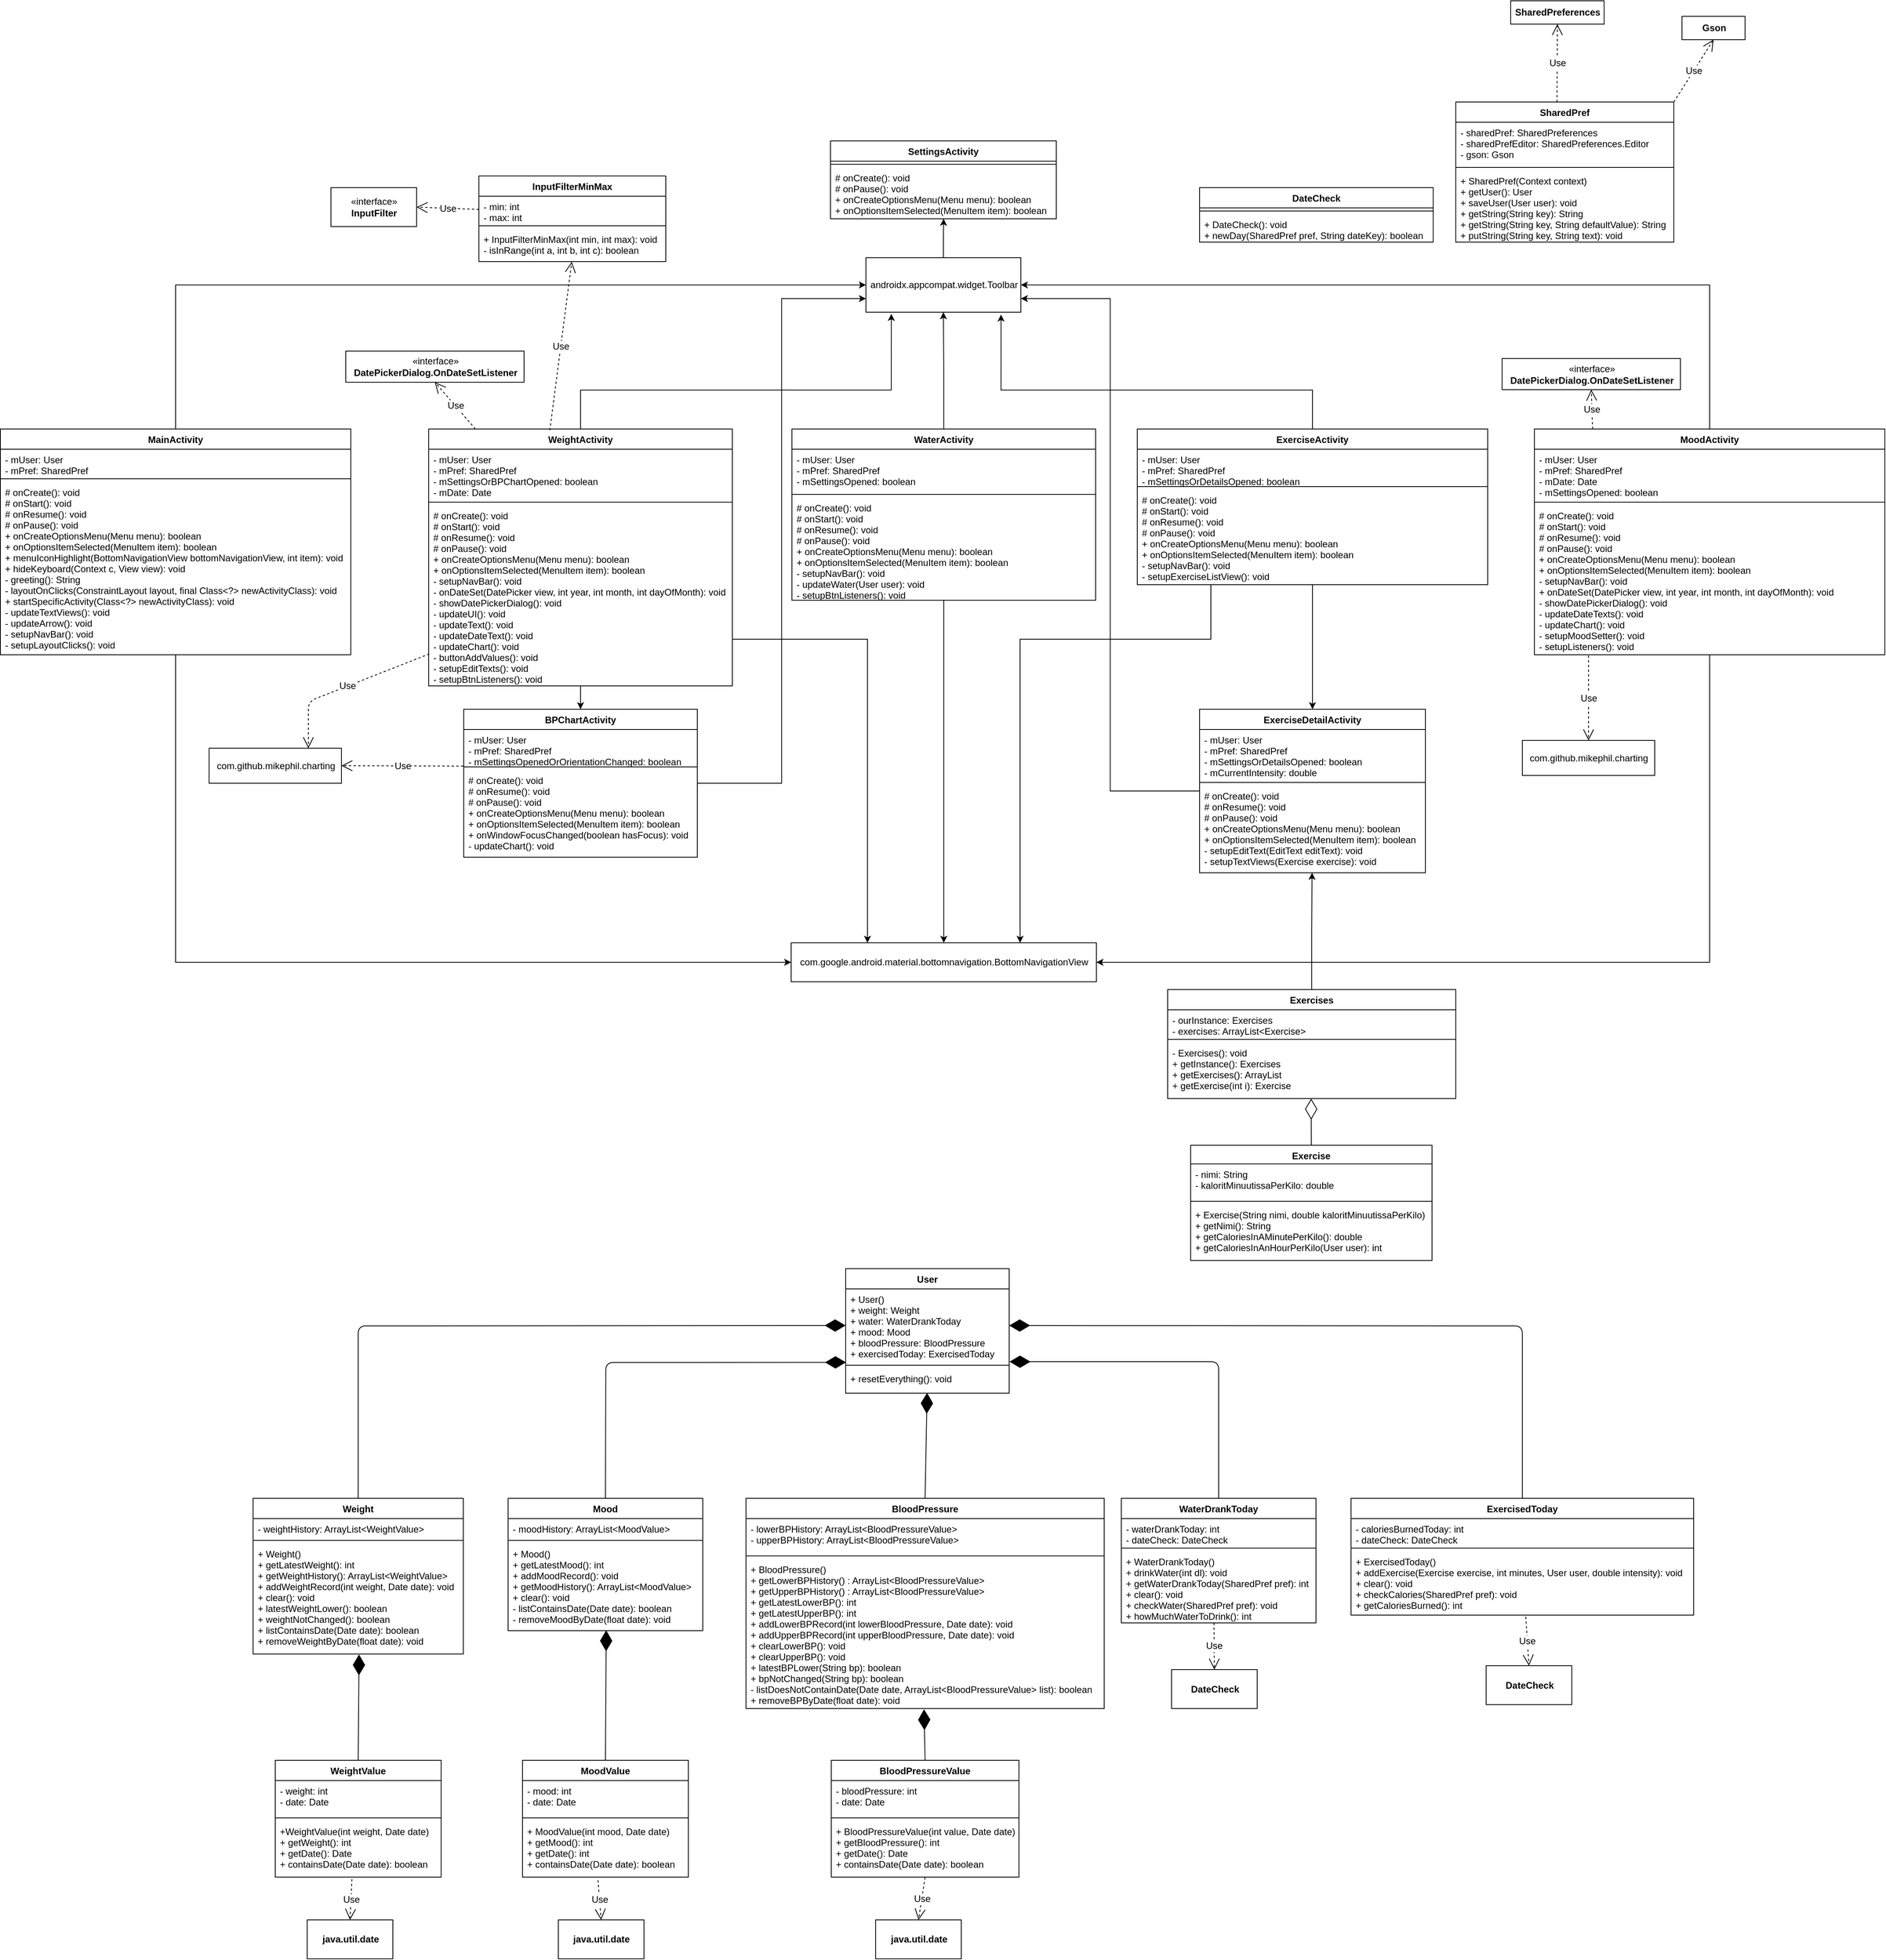 <mxfile version="12.3.8" type="github" pages="3">
  <diagram id="FKbahxyHsdHMylaBDiBH" name="Activities">
    <mxGraphModel dx="5576" dy="3443" grid="1" gridSize="10" guides="1" tooltips="1" connect="1" arrows="1" fold="1" page="1" pageScale="1" pageWidth="827" pageHeight="1169" math="0" shadow="0">
      <root>
        <mxCell id="0"/>
        <mxCell id="1" parent="0"/>
        <mxCell id="xetbOjZ0NvwqFEOl8p7U-7" style="edgeStyle=orthogonalEdgeStyle;rounded=0;orthogonalLoop=1;jettySize=auto;html=1;entryX=0;entryY=0.5;entryDx=0;entryDy=0;fontFamily=Helvetica;fontSize=12;" edge="1" parent="1" source="yX1x67skVZEZTWmTHK4n-1" target="xetbOjZ0NvwqFEOl8p7U-2">
          <mxGeometry relative="1" as="geometry">
            <Array as="points">
              <mxPoint x="-159" y="-95"/>
            </Array>
          </mxGeometry>
        </mxCell>
        <mxCell id="xetbOjZ0NvwqFEOl8p7U-17" style="edgeStyle=orthogonalEdgeStyle;rounded=0;orthogonalLoop=1;jettySize=auto;html=1;entryX=0;entryY=0.5;entryDx=0;entryDy=0;fontFamily=Helvetica;fontSize=12;" edge="1" parent="1" source="yX1x67skVZEZTWmTHK4n-1" target="xetbOjZ0NvwqFEOl8p7U-11">
          <mxGeometry relative="1" as="geometry">
            <Array as="points">
              <mxPoint x="-160" y="775"/>
            </Array>
          </mxGeometry>
        </mxCell>
        <mxCell id="yX1x67skVZEZTWmTHK4n-1" value="MainActivity" style="swimlane;fontStyle=1;align=center;verticalAlign=top;childLayout=stackLayout;horizontal=1;startSize=26;horizontalStack=0;resizeParent=1;resizeParentMax=0;resizeLast=0;collapsible=1;marginBottom=0;" vertex="1" parent="1">
          <mxGeometry x="-384.5" y="90" width="450" height="290" as="geometry"/>
        </mxCell>
        <mxCell id="yX1x67skVZEZTWmTHK4n-2" value="- mUser: User&#xa;- mPref: SharedPref" style="text;strokeColor=none;fillColor=none;align=left;verticalAlign=top;spacingLeft=4;spacingRight=4;overflow=hidden;rotatable=0;points=[[0,0.5],[1,0.5]];portConstraint=eastwest;" vertex="1" parent="yX1x67skVZEZTWmTHK4n-1">
          <mxGeometry y="26" width="450" height="34" as="geometry"/>
        </mxCell>
        <mxCell id="yX1x67skVZEZTWmTHK4n-3" value="" style="line;strokeWidth=1;fillColor=none;align=left;verticalAlign=middle;spacingTop=-1;spacingLeft=3;spacingRight=3;rotatable=0;labelPosition=right;points=[];portConstraint=eastwest;" vertex="1" parent="yX1x67skVZEZTWmTHK4n-1">
          <mxGeometry y="60" width="450" height="8" as="geometry"/>
        </mxCell>
        <mxCell id="yX1x67skVZEZTWmTHK4n-4" value="# onCreate(): void&#xa;# onStart(): void&#xa;# onResume(): void&#xa;# onPause(): void&#xa;+ onCreateOptionsMenu(Menu menu): boolean&#xa;+ onOptionsItemSelected(MenuItem item): boolean&#xa;+ menuIconHighlight(BottomNavigationView bottomNavigationView, int item): void&#xa;+ hideKeyboard(Context c, View view): void&#xa;- greeting(): String&#xa;- layoutOnClicks(ConstraintLayout layout, final Class&lt;?&gt; newActivityClass): void&#xa;+ startSpecificActivity(Class&lt;?&gt; newActivityClass): void&#xa;- updateTextViews(): void&#xa;- updateArrow(): void &#xa;- setupNavBar(): void&#xa;- setupLayoutClicks(): void" style="text;strokeColor=none;fillColor=none;align=left;verticalAlign=top;spacingLeft=4;spacingRight=4;overflow=hidden;rotatable=0;points=[[0,0.5],[1,0.5]];portConstraint=eastwest;" vertex="1" parent="yX1x67skVZEZTWmTHK4n-1">
          <mxGeometry y="68" width="450" height="222" as="geometry"/>
        </mxCell>
        <mxCell id="yX1x67skVZEZTWmTHK4n-43" style="edgeStyle=orthogonalEdgeStyle;rounded=0;orthogonalLoop=1;jettySize=auto;html=1;entryX=0.5;entryY=0;entryDx=0;entryDy=0;fontFamily=Helvetica;fontSize=36;" edge="1" parent="1" source="yX1x67skVZEZTWmTHK4n-5" target="yX1x67skVZEZTWmTHK4n-29">
          <mxGeometry relative="1" as="geometry"/>
        </mxCell>
        <mxCell id="xetbOjZ0NvwqFEOl8p7U-6" style="edgeStyle=orthogonalEdgeStyle;rounded=0;orthogonalLoop=1;jettySize=auto;html=1;entryX=0.164;entryY=1.031;entryDx=0;entryDy=0;entryPerimeter=0;fontFamily=Helvetica;fontSize=12;" edge="1" parent="1" source="yX1x67skVZEZTWmTHK4n-5" target="xetbOjZ0NvwqFEOl8p7U-2">
          <mxGeometry relative="1" as="geometry">
            <Array as="points">
              <mxPoint x="361" y="40"/>
              <mxPoint x="760" y="40"/>
            </Array>
          </mxGeometry>
        </mxCell>
        <mxCell id="xetbOjZ0NvwqFEOl8p7U-14" style="edgeStyle=orthogonalEdgeStyle;rounded=0;orthogonalLoop=1;jettySize=auto;html=1;entryX=0.25;entryY=0;entryDx=0;entryDy=0;fontFamily=Helvetica;fontSize=12;" edge="1" parent="1" source="yX1x67skVZEZTWmTHK4n-5" target="xetbOjZ0NvwqFEOl8p7U-11">
          <mxGeometry relative="1" as="geometry">
            <Array as="points">
              <mxPoint x="729" y="360"/>
            </Array>
          </mxGeometry>
        </mxCell>
        <mxCell id="yX1x67skVZEZTWmTHK4n-5" value="WeightActivity&#xa;" style="swimlane;fontStyle=1;align=center;verticalAlign=top;childLayout=stackLayout;horizontal=1;startSize=26;horizontalStack=0;resizeParent=1;resizeParentMax=0;resizeLast=0;collapsible=1;marginBottom=0;" vertex="1" parent="1">
          <mxGeometry x="165.5" y="90" width="390" height="330" as="geometry"/>
        </mxCell>
        <mxCell id="U3lXuNvNtGByxPlmGDbf-3" value="Use" style="endArrow=open;endSize=12;dashed=1;html=1;fontFamily=Helvetica;fontSize=12;entryX=0.5;entryY=1;entryDx=0;entryDy=0;" edge="1" parent="yX1x67skVZEZTWmTHK4n-5" target="U3lXuNvNtGByxPlmGDbf-1">
          <mxGeometry width="160" relative="1" as="geometry">
            <mxPoint x="60" as="sourcePoint"/>
            <mxPoint x="220" as="targetPoint"/>
          </mxGeometry>
        </mxCell>
        <mxCell id="yX1x67skVZEZTWmTHK4n-6" value="- mUser: User&#xa;- mPref: SharedPref&#xa;- mSettingsOrBPChartOpened: boolean&#xa;- mDate: Date" style="text;strokeColor=none;fillColor=none;align=left;verticalAlign=top;spacingLeft=4;spacingRight=4;overflow=hidden;rotatable=0;points=[[0,0.5],[1,0.5]];portConstraint=eastwest;" vertex="1" parent="yX1x67skVZEZTWmTHK4n-5">
          <mxGeometry y="26" width="390" height="64" as="geometry"/>
        </mxCell>
        <mxCell id="yX1x67skVZEZTWmTHK4n-7" value="" style="line;strokeWidth=1;fillColor=none;align=left;verticalAlign=middle;spacingTop=-1;spacingLeft=3;spacingRight=3;rotatable=0;labelPosition=right;points=[];portConstraint=eastwest;" vertex="1" parent="yX1x67skVZEZTWmTHK4n-5">
          <mxGeometry y="90" width="390" height="8" as="geometry"/>
        </mxCell>
        <mxCell id="yX1x67skVZEZTWmTHK4n-8" value="# onCreate(): void&#xa;# onStart(): void&#xa;# onResume(): void&#xa;# onPause(): void&#xa;+ onCreateOptionsMenu(Menu menu): boolean&#xa;+ onOptionsItemSelected(MenuItem item): boolean&#xa;- setupNavBar(): void&#xa;- onDateSet(DatePicker view, int year, int month, int dayOfMonth): void&#xa;- showDatePickerDialog(): void&#xa;- updateUI(): void&#xa;- updateText(): void&#xa;- updateDateText(): void&#xa;- updateChart(): void &#xa;- buttonAddValues(): void&#xa;- setupEditTexts(): void&#xa;- setupBtnListeners(): void" style="text;strokeColor=none;fillColor=none;align=left;verticalAlign=top;spacingLeft=4;spacingRight=4;overflow=hidden;rotatable=0;points=[[0,0.5],[1,0.5]];portConstraint=eastwest;" vertex="1" parent="yX1x67skVZEZTWmTHK4n-5">
          <mxGeometry y="98" width="390" height="232" as="geometry"/>
        </mxCell>
        <mxCell id="yX1x67skVZEZTWmTHK4n-44" style="edgeStyle=orthogonalEdgeStyle;rounded=0;orthogonalLoop=1;jettySize=auto;html=1;entryX=0.5;entryY=0;entryDx=0;entryDy=0;fontFamily=Helvetica;fontSize=36;" edge="1" parent="1" source="yX1x67skVZEZTWmTHK4n-9" target="yX1x67skVZEZTWmTHK4n-25">
          <mxGeometry relative="1" as="geometry"/>
        </mxCell>
        <mxCell id="xetbOjZ0NvwqFEOl8p7U-4" style="edgeStyle=orthogonalEdgeStyle;rounded=0;orthogonalLoop=1;jettySize=auto;html=1;entryX=0.872;entryY=1.043;entryDx=0;entryDy=0;entryPerimeter=0;fontFamily=Helvetica;fontSize=12;" edge="1" parent="1" source="yX1x67skVZEZTWmTHK4n-9" target="xetbOjZ0NvwqFEOl8p7U-2">
          <mxGeometry relative="1" as="geometry">
            <Array as="points">
              <mxPoint x="1301" y="40"/>
              <mxPoint x="901" y="40"/>
            </Array>
          </mxGeometry>
        </mxCell>
        <mxCell id="xetbOjZ0NvwqFEOl8p7U-15" style="edgeStyle=orthogonalEdgeStyle;rounded=0;orthogonalLoop=1;jettySize=auto;html=1;entryX=0.75;entryY=0;entryDx=0;entryDy=0;fontFamily=Helvetica;fontSize=12;" edge="1" parent="1" source="yX1x67skVZEZTWmTHK4n-9" target="xetbOjZ0NvwqFEOl8p7U-11">
          <mxGeometry relative="1" as="geometry">
            <Array as="points">
              <mxPoint x="1170" y="360"/>
              <mxPoint x="925" y="360"/>
            </Array>
          </mxGeometry>
        </mxCell>
        <mxCell id="yX1x67skVZEZTWmTHK4n-9" value="ExerciseActivity" style="swimlane;fontStyle=1;align=center;verticalAlign=top;childLayout=stackLayout;horizontal=1;startSize=26;horizontalStack=0;resizeParent=1;resizeParentMax=0;resizeLast=0;collapsible=1;marginBottom=0;" vertex="1" parent="1">
          <mxGeometry x="1075.5" y="90" width="450" height="200" as="geometry"/>
        </mxCell>
        <mxCell id="yX1x67skVZEZTWmTHK4n-10" value="- mUser: User&#xa;- mPref: SharedPref&#xa;- mSettingsOrDetailsOpened: boolean" style="text;strokeColor=none;fillColor=none;align=left;verticalAlign=top;spacingLeft=4;spacingRight=4;overflow=hidden;rotatable=0;points=[[0,0.5],[1,0.5]];portConstraint=eastwest;" vertex="1" parent="yX1x67skVZEZTWmTHK4n-9">
          <mxGeometry y="26" width="450" height="44" as="geometry"/>
        </mxCell>
        <mxCell id="yX1x67skVZEZTWmTHK4n-11" value="" style="line;strokeWidth=1;fillColor=none;align=left;verticalAlign=middle;spacingTop=-1;spacingLeft=3;spacingRight=3;rotatable=0;labelPosition=right;points=[];portConstraint=eastwest;" vertex="1" parent="yX1x67skVZEZTWmTHK4n-9">
          <mxGeometry y="70" width="450" height="8" as="geometry"/>
        </mxCell>
        <mxCell id="yX1x67skVZEZTWmTHK4n-12" value="# onCreate(): void&#xa;# onStart(): void&#xa;# onResume(): void&#xa;# onPause(): void&#xa;+ onCreateOptionsMenu(Menu menu): boolean&#xa;+ onOptionsItemSelected(MenuItem item): boolean&#xa;- setupNavBar(): void&#xa;- setupExerciseListView(): void" style="text;strokeColor=none;fillColor=none;align=left;verticalAlign=top;spacingLeft=4;spacingRight=4;overflow=hidden;rotatable=0;points=[[0,0.5],[1,0.5]];portConstraint=eastwest;" vertex="1" parent="yX1x67skVZEZTWmTHK4n-9">
          <mxGeometry y="78" width="450" height="122" as="geometry"/>
        </mxCell>
        <mxCell id="xetbOjZ0NvwqFEOl8p7U-5" style="edgeStyle=orthogonalEdgeStyle;rounded=0;orthogonalLoop=1;jettySize=auto;html=1;entryX=1;entryY=0.5;entryDx=0;entryDy=0;fontFamily=Helvetica;fontSize=12;" edge="1" parent="1" source="yX1x67skVZEZTWmTHK4n-13" target="xetbOjZ0NvwqFEOl8p7U-2">
          <mxGeometry relative="1" as="geometry">
            <Array as="points">
              <mxPoint x="1811" y="-95"/>
            </Array>
          </mxGeometry>
        </mxCell>
        <mxCell id="xetbOjZ0NvwqFEOl8p7U-16" style="edgeStyle=orthogonalEdgeStyle;rounded=0;orthogonalLoop=1;jettySize=auto;html=1;entryX=1;entryY=0.5;entryDx=0;entryDy=0;fontFamily=Helvetica;fontSize=12;" edge="1" parent="1" source="yX1x67skVZEZTWmTHK4n-13" target="xetbOjZ0NvwqFEOl8p7U-11">
          <mxGeometry relative="1" as="geometry">
            <Array as="points">
              <mxPoint x="1811" y="775"/>
            </Array>
          </mxGeometry>
        </mxCell>
        <mxCell id="yX1x67skVZEZTWmTHK4n-13" value="MoodActivity" style="swimlane;fontStyle=1;align=center;verticalAlign=top;childLayout=stackLayout;horizontal=1;startSize=26;horizontalStack=0;resizeParent=1;resizeParentMax=0;resizeLast=0;collapsible=1;marginBottom=0;" vertex="1" parent="1">
          <mxGeometry x="1585.5" y="90" width="450" height="290" as="geometry"/>
        </mxCell>
        <mxCell id="yX1x67skVZEZTWmTHK4n-14" value="- mUser: User&#xa;- mPref: SharedPref&#xa;- mDate: Date&#xa;- mSettingsOpened: boolean" style="text;strokeColor=none;fillColor=none;align=left;verticalAlign=top;spacingLeft=4;spacingRight=4;overflow=hidden;rotatable=0;points=[[0,0.5],[1,0.5]];portConstraint=eastwest;" vertex="1" parent="yX1x67skVZEZTWmTHK4n-13">
          <mxGeometry y="26" width="450" height="64" as="geometry"/>
        </mxCell>
        <mxCell id="yX1x67skVZEZTWmTHK4n-15" value="" style="line;strokeWidth=1;fillColor=none;align=left;verticalAlign=middle;spacingTop=-1;spacingLeft=3;spacingRight=3;rotatable=0;labelPosition=right;points=[];portConstraint=eastwest;" vertex="1" parent="yX1x67skVZEZTWmTHK4n-13">
          <mxGeometry y="90" width="450" height="8" as="geometry"/>
        </mxCell>
        <mxCell id="yX1x67skVZEZTWmTHK4n-16" value="# onCreate(): void&#xa;# onStart(): void&#xa;# onResume(): void&#xa;# onPause(): void&#xa;+ onCreateOptionsMenu(Menu menu): boolean&#xa;+ onOptionsItemSelected(MenuItem item): boolean&#xa;- setupNavBar(): void&#xa;+ onDateSet(DatePicker view, int year, int month, int dayOfMonth): void&#xa;- showDatePickerDialog(): void&#xa;- updateDateTexts(): void&#xa;- updateChart(): void&#xa;- setupMoodSetter(): void&#xa;- setupListeners(): void" style="text;strokeColor=none;fillColor=none;align=left;verticalAlign=top;spacingLeft=4;spacingRight=4;overflow=hidden;rotatable=0;points=[[0,0.5],[1,0.5]];portConstraint=eastwest;" vertex="1" parent="yX1x67skVZEZTWmTHK4n-13">
          <mxGeometry y="98" width="450" height="192" as="geometry"/>
        </mxCell>
        <mxCell id="yX1x67skVZEZTWmTHK4n-21" value="SettingsActivity" style="swimlane;fontStyle=1;align=center;verticalAlign=top;childLayout=stackLayout;horizontal=1;startSize=26;horizontalStack=0;resizeParent=1;resizeParentMax=0;resizeLast=0;collapsible=1;marginBottom=0;" vertex="1" parent="1">
          <mxGeometry x="681.5" y="-280" width="290" height="100" as="geometry"/>
        </mxCell>
        <mxCell id="yX1x67skVZEZTWmTHK4n-23" value="" style="line;strokeWidth=1;fillColor=none;align=left;verticalAlign=middle;spacingTop=-1;spacingLeft=3;spacingRight=3;rotatable=0;labelPosition=right;points=[];portConstraint=eastwest;" vertex="1" parent="yX1x67skVZEZTWmTHK4n-21">
          <mxGeometry y="26" width="290" height="8" as="geometry"/>
        </mxCell>
        <mxCell id="yX1x67skVZEZTWmTHK4n-24" value="# onCreate(): void&#xa;# onPause(): void&#xa;+ onCreateOptionsMenu(Menu menu): boolean&#xa;+ onOptionsItemSelected(MenuItem item): boolean&#xa;" style="text;strokeColor=none;fillColor=none;align=left;verticalAlign=top;spacingLeft=4;spacingRight=4;overflow=hidden;rotatable=0;points=[[0,0.5],[1,0.5]];portConstraint=eastwest;" vertex="1" parent="yX1x67skVZEZTWmTHK4n-21">
          <mxGeometry y="34" width="290" height="66" as="geometry"/>
        </mxCell>
        <mxCell id="xetbOjZ0NvwqFEOl8p7U-10" style="edgeStyle=orthogonalEdgeStyle;rounded=0;orthogonalLoop=1;jettySize=auto;html=1;entryX=1;entryY=0.75;entryDx=0;entryDy=0;fontFamily=Helvetica;fontSize=12;" edge="1" parent="1" source="yX1x67skVZEZTWmTHK4n-25" target="xetbOjZ0NvwqFEOl8p7U-2">
          <mxGeometry relative="1" as="geometry"/>
        </mxCell>
        <mxCell id="yX1x67skVZEZTWmTHK4n-25" value="ExerciseDetailActivity" style="swimlane;fontStyle=1;align=center;verticalAlign=top;childLayout=stackLayout;horizontal=1;startSize=26;horizontalStack=0;resizeParent=1;resizeParentMax=0;resizeLast=0;collapsible=1;marginBottom=0;" vertex="1" parent="1">
          <mxGeometry x="1155.5" y="450" width="290" height="210" as="geometry"/>
        </mxCell>
        <mxCell id="yX1x67skVZEZTWmTHK4n-26" value="- mUser: User&#xa;- mPref: SharedPref&#xa;- mSettingsOrDetailsOpened: boolean&#xa;- mCurrentIntensity: double" style="text;strokeColor=none;fillColor=none;align=left;verticalAlign=top;spacingLeft=4;spacingRight=4;overflow=hidden;rotatable=0;points=[[0,0.5],[1,0.5]];portConstraint=eastwest;" vertex="1" parent="yX1x67skVZEZTWmTHK4n-25">
          <mxGeometry y="26" width="290" height="64" as="geometry"/>
        </mxCell>
        <mxCell id="yX1x67skVZEZTWmTHK4n-27" value="" style="line;strokeWidth=1;fillColor=none;align=left;verticalAlign=middle;spacingTop=-1;spacingLeft=3;spacingRight=3;rotatable=0;labelPosition=right;points=[];portConstraint=eastwest;" vertex="1" parent="yX1x67skVZEZTWmTHK4n-25">
          <mxGeometry y="90" width="290" height="8" as="geometry"/>
        </mxCell>
        <mxCell id="yX1x67skVZEZTWmTHK4n-28" value="# onCreate(): void&#xa;# onResume(): void&#xa;# onPause(): void&#xa;+ onCreateOptionsMenu(Menu menu): boolean&#xa;+ onOptionsItemSelected(MenuItem item): boolean&#xa;- setupEditText(EditText editText): void&#xa;- setupTextViews(Exercise exercise): void&#xa;" style="text;strokeColor=none;fillColor=none;align=left;verticalAlign=top;spacingLeft=4;spacingRight=4;overflow=hidden;rotatable=0;points=[[0,0.5],[1,0.5]];portConstraint=eastwest;" vertex="1" parent="yX1x67skVZEZTWmTHK4n-25">
          <mxGeometry y="98" width="290" height="112" as="geometry"/>
        </mxCell>
        <mxCell id="xetbOjZ0NvwqFEOl8p7U-9" style="edgeStyle=orthogonalEdgeStyle;rounded=0;orthogonalLoop=1;jettySize=auto;html=1;entryX=0;entryY=0.75;entryDx=0;entryDy=0;fontFamily=Helvetica;fontSize=12;" edge="1" parent="1" source="yX1x67skVZEZTWmTHK4n-29" target="xetbOjZ0NvwqFEOl8p7U-2">
          <mxGeometry relative="1" as="geometry"/>
        </mxCell>
        <mxCell id="yX1x67skVZEZTWmTHK4n-29" value="BPChartActivity" style="swimlane;fontStyle=1;align=center;verticalAlign=top;childLayout=stackLayout;horizontal=1;startSize=26;horizontalStack=0;resizeParent=1;resizeParentMax=0;resizeLast=0;collapsible=1;marginBottom=0;" vertex="1" parent="1">
          <mxGeometry x="210.5" y="450" width="300" height="190" as="geometry"/>
        </mxCell>
        <mxCell id="yX1x67skVZEZTWmTHK4n-30" value="- mUser: User&#xa;- mPref: SharedPref&#xa;- mSettingsOpenedOrOrientationChanged: boolean" style="text;strokeColor=none;fillColor=none;align=left;verticalAlign=top;spacingLeft=4;spacingRight=4;overflow=hidden;rotatable=0;points=[[0,0.5],[1,0.5]];portConstraint=eastwest;" vertex="1" parent="yX1x67skVZEZTWmTHK4n-29">
          <mxGeometry y="26" width="300" height="44" as="geometry"/>
        </mxCell>
        <mxCell id="yX1x67skVZEZTWmTHK4n-31" value="" style="line;strokeWidth=1;fillColor=none;align=left;verticalAlign=middle;spacingTop=-1;spacingLeft=3;spacingRight=3;rotatable=0;labelPosition=right;points=[];portConstraint=eastwest;" vertex="1" parent="yX1x67skVZEZTWmTHK4n-29">
          <mxGeometry y="70" width="300" height="8" as="geometry"/>
        </mxCell>
        <mxCell id="yX1x67skVZEZTWmTHK4n-32" value="# onCreate(): void&#xa;# onResume(): void&#xa;# onPause(): void&#xa;+ onCreateOptionsMenu(Menu menu): boolean&#xa;+ onOptionsItemSelected(MenuItem item): boolean&#xa;+ onWindowFocusChanged(boolean hasFocus): void&#xa;- updateChart(): void" style="text;strokeColor=none;fillColor=none;align=left;verticalAlign=top;spacingLeft=4;spacingRight=4;overflow=hidden;rotatable=0;points=[[0,0.5],[1,0.5]];portConstraint=eastwest;" vertex="1" parent="yX1x67skVZEZTWmTHK4n-29">
          <mxGeometry y="78" width="300" height="112" as="geometry"/>
        </mxCell>
        <mxCell id="xetbOjZ0NvwqFEOl8p7U-3" style="edgeStyle=orthogonalEdgeStyle;rounded=0;orthogonalLoop=1;jettySize=auto;html=1;entryX=0.5;entryY=1;entryDx=0;entryDy=0;fontFamily=Helvetica;fontSize=12;exitX=0.5;exitY=0;exitDx=0;exitDy=0;" edge="1" parent="1" source="yX1x67skVZEZTWmTHK4n-17" target="xetbOjZ0NvwqFEOl8p7U-2">
          <mxGeometry relative="1" as="geometry"/>
        </mxCell>
        <mxCell id="xetbOjZ0NvwqFEOl8p7U-13" style="edgeStyle=orthogonalEdgeStyle;rounded=0;orthogonalLoop=1;jettySize=auto;html=1;entryX=0.5;entryY=0;entryDx=0;entryDy=0;fontFamily=Helvetica;fontSize=12;" edge="1" parent="1" source="yX1x67skVZEZTWmTHK4n-17" target="xetbOjZ0NvwqFEOl8p7U-11">
          <mxGeometry relative="1" as="geometry"/>
        </mxCell>
        <mxCell id="yX1x67skVZEZTWmTHK4n-17" value="WaterActivity&#xa;" style="swimlane;fontStyle=1;align=center;verticalAlign=top;childLayout=stackLayout;horizontal=1;startSize=26;horizontalStack=0;resizeParent=1;resizeParentMax=0;resizeLast=0;collapsible=1;marginBottom=0;" vertex="1" parent="1">
          <mxGeometry x="632" y="90" width="390" height="220" as="geometry"/>
        </mxCell>
        <mxCell id="yX1x67skVZEZTWmTHK4n-18" value="- mUser: User&#xa;- mPref: SharedPref&#xa;- mSettingsOpened: boolean" style="text;strokeColor=none;fillColor=none;align=left;verticalAlign=top;spacingLeft=4;spacingRight=4;overflow=hidden;rotatable=0;points=[[0,0.5],[1,0.5]];portConstraint=eastwest;" vertex="1" parent="yX1x67skVZEZTWmTHK4n-17">
          <mxGeometry y="26" width="390" height="54" as="geometry"/>
        </mxCell>
        <mxCell id="yX1x67skVZEZTWmTHK4n-19" value="" style="line;strokeWidth=1;fillColor=none;align=left;verticalAlign=middle;spacingTop=-1;spacingLeft=3;spacingRight=3;rotatable=0;labelPosition=right;points=[];portConstraint=eastwest;" vertex="1" parent="yX1x67skVZEZTWmTHK4n-17">
          <mxGeometry y="80" width="390" height="8" as="geometry"/>
        </mxCell>
        <mxCell id="yX1x67skVZEZTWmTHK4n-20" value="# onCreate(): void&#xa;# onStart(): void&#xa;# onResume(): void&#xa;# onPause(): void&#xa;+ onCreateOptionsMenu(Menu menu): boolean&#xa;+ onOptionsItemSelected(MenuItem item): boolean&#xa;- setupNavBar(): void&#xa;- updateWater(User user): void&#xa;- setupBtnListeners(): void&#xa;" style="text;strokeColor=none;fillColor=none;align=left;verticalAlign=top;spacingLeft=4;spacingRight=4;overflow=hidden;rotatable=0;points=[[0,0.5],[1,0.5]];portConstraint=eastwest;" vertex="1" parent="yX1x67skVZEZTWmTHK4n-17">
          <mxGeometry y="88" width="390" height="132" as="geometry"/>
        </mxCell>
        <mxCell id="U3lXuNvNtGByxPlmGDbf-1" value="«interface»&lt;br&gt;&lt;b&gt;DatePickerDialog.OnDateSetListener&lt;/b&gt;" style="html=1;fontFamily=Helvetica;fontSize=12;" vertex="1" parent="1">
          <mxGeometry x="59" y="-10" width="229" height="40" as="geometry"/>
        </mxCell>
        <mxCell id="U3lXuNvNtGByxPlmGDbf-4" value="Use" style="endArrow=open;endSize=12;dashed=1;html=1;fontFamily=Helvetica;fontSize=12;entryX=0.5;entryY=1;entryDx=0;entryDy=0;exitX=0.166;exitY=0;exitDx=0;exitDy=0;exitPerimeter=0;" edge="1" parent="1" target="U3lXuNvNtGByxPlmGDbf-5" source="yX1x67skVZEZTWmTHK4n-13">
          <mxGeometry width="160" relative="1" as="geometry">
            <mxPoint x="1725.5" y="90.0" as="sourcePoint"/>
            <mxPoint x="1995.5" y="20" as="targetPoint"/>
          </mxGeometry>
        </mxCell>
        <mxCell id="U3lXuNvNtGByxPlmGDbf-5" value="«interface»&lt;br&gt;&lt;b&gt;DatePickerDialog.OnDateSetListener&lt;/b&gt;" style="html=1;fontFamily=Helvetica;fontSize=12;" vertex="1" parent="1">
          <mxGeometry x="1544" y="-0.5" width="229" height="40" as="geometry"/>
        </mxCell>
        <mxCell id="BoZ6NvaPZbOIna1a6K3g-1" value="User" style="swimlane;fontStyle=1;align=center;verticalAlign=top;childLayout=stackLayout;horizontal=1;startSize=26;horizontalStack=0;resizeParent=1;resizeParentMax=0;resizeLast=0;collapsible=1;marginBottom=0;fontFamily=Helvetica;fontSize=12;" vertex="1" parent="1">
          <mxGeometry x="701" y="1168.5" width="210" height="160" as="geometry"/>
        </mxCell>
        <mxCell id="BoZ6NvaPZbOIna1a6K3g-2" value="+ User()&#xa;+ weight: Weight&#xa;+ water: WaterDrankToday&#xa;+ mood: Mood&#xa;+ bloodPressure: BloodPressure&#xa;+ exercisedToday: ExercisedToday" style="text;strokeColor=none;fillColor=none;align=left;verticalAlign=top;spacingLeft=4;spacingRight=4;overflow=hidden;rotatable=0;points=[[0,0.5],[1,0.5]];portConstraint=eastwest;" vertex="1" parent="BoZ6NvaPZbOIna1a6K3g-1">
          <mxGeometry y="26" width="210" height="94" as="geometry"/>
        </mxCell>
        <mxCell id="BoZ6NvaPZbOIna1a6K3g-3" value="" style="line;strokeWidth=1;fillColor=none;align=left;verticalAlign=middle;spacingTop=-1;spacingLeft=3;spacingRight=3;rotatable=0;labelPosition=right;points=[];portConstraint=eastwest;" vertex="1" parent="BoZ6NvaPZbOIna1a6K3g-1">
          <mxGeometry y="120" width="210" height="8" as="geometry"/>
        </mxCell>
        <mxCell id="BoZ6NvaPZbOIna1a6K3g-4" value="+ resetEverything(): void" style="text;strokeColor=none;fillColor=none;align=left;verticalAlign=top;spacingLeft=4;spacingRight=4;overflow=hidden;rotatable=0;points=[[0,0.5],[1,0.5]];portConstraint=eastwest;" vertex="1" parent="BoZ6NvaPZbOIna1a6K3g-1">
          <mxGeometry y="128" width="210" height="32" as="geometry"/>
        </mxCell>
        <mxCell id="BoZ6NvaPZbOIna1a6K3g-6" value="Weight" style="swimlane;fontStyle=1;align=center;verticalAlign=top;childLayout=stackLayout;horizontal=1;startSize=26;horizontalStack=0;resizeParent=1;resizeParentMax=0;resizeLast=0;collapsible=1;marginBottom=0;fontFamily=Helvetica;fontSize=12;" vertex="1" parent="1">
          <mxGeometry x="-60" y="1463.5" width="270" height="200" as="geometry"/>
        </mxCell>
        <mxCell id="BoZ6NvaPZbOIna1a6K3g-7" value="- weightHistory: ArrayList&lt;WeightValue&gt;&#xa;" style="text;strokeColor=none;fillColor=none;align=left;verticalAlign=top;spacingLeft=4;spacingRight=4;overflow=hidden;rotatable=0;points=[[0,0.5],[1,0.5]];portConstraint=eastwest;" vertex="1" parent="BoZ6NvaPZbOIna1a6K3g-6">
          <mxGeometry y="26" width="270" height="24" as="geometry"/>
        </mxCell>
        <mxCell id="BoZ6NvaPZbOIna1a6K3g-8" value="" style="line;strokeWidth=1;fillColor=none;align=left;verticalAlign=middle;spacingTop=-1;spacingLeft=3;spacingRight=3;rotatable=0;labelPosition=right;points=[];portConstraint=eastwest;" vertex="1" parent="BoZ6NvaPZbOIna1a6K3g-6">
          <mxGeometry y="50" width="270" height="8" as="geometry"/>
        </mxCell>
        <mxCell id="BoZ6NvaPZbOIna1a6K3g-9" value="+ Weight()&#xa;+ getLatestWeight(): int&#xa;+ getWeightHistory(): ArrayList&lt;WeightValue&gt;&#xa;+ addWeightRecord(int weight, Date date): void&#xa;+ clear(): void&#xa;+ latestWeightLower(): boolean&#xa;+ weightNotChanged(): boolean&#xa;+ listContainsDate(Date date): boolean&#xa;+ removeWeightByDate(float date): void" style="text;strokeColor=none;fillColor=none;align=left;verticalAlign=top;spacingLeft=4;spacingRight=4;overflow=hidden;rotatable=0;points=[[0,0.5],[1,0.5]];portConstraint=eastwest;" vertex="1" parent="BoZ6NvaPZbOIna1a6K3g-6">
          <mxGeometry y="58" width="270" height="142" as="geometry"/>
        </mxCell>
        <mxCell id="BoZ6NvaPZbOIna1a6K3g-11" value="WaterDrankToday" style="swimlane;fontStyle=1;align=center;verticalAlign=top;childLayout=stackLayout;horizontal=1;startSize=26;horizontalStack=0;resizeParent=1;resizeParentMax=0;resizeLast=0;collapsible=1;marginBottom=0;fontFamily=Helvetica;fontSize=12;" vertex="1" parent="1">
          <mxGeometry x="1055" y="1463.5" width="250" height="160" as="geometry"/>
        </mxCell>
        <mxCell id="BoZ6NvaPZbOIna1a6K3g-12" value="- waterDrankToday: int&#xa;- dateCheck: DateCheck" style="text;strokeColor=none;fillColor=none;align=left;verticalAlign=top;spacingLeft=4;spacingRight=4;overflow=hidden;rotatable=0;points=[[0,0.5],[1,0.5]];portConstraint=eastwest;" vertex="1" parent="BoZ6NvaPZbOIna1a6K3g-11">
          <mxGeometry y="26" width="250" height="34" as="geometry"/>
        </mxCell>
        <mxCell id="BoZ6NvaPZbOIna1a6K3g-13" value="" style="line;strokeWidth=1;fillColor=none;align=left;verticalAlign=middle;spacingTop=-1;spacingLeft=3;spacingRight=3;rotatable=0;labelPosition=right;points=[];portConstraint=eastwest;" vertex="1" parent="BoZ6NvaPZbOIna1a6K3g-11">
          <mxGeometry y="60" width="250" height="8" as="geometry"/>
        </mxCell>
        <mxCell id="BoZ6NvaPZbOIna1a6K3g-14" value="+ WaterDrankToday()&#xa;+ drinkWater(int dl): void&#xa;+ getWaterDrankToday(SharedPref pref): int&#xa;+ clear(): void&#xa;+ checkWater(SharedPref pref): void&#xa;+ howMuchWaterToDrink(): int" style="text;strokeColor=none;fillColor=none;align=left;verticalAlign=top;spacingLeft=4;spacingRight=4;overflow=hidden;rotatable=0;points=[[0,0.5],[1,0.5]];portConstraint=eastwest;" vertex="1" parent="BoZ6NvaPZbOIna1a6K3g-11">
          <mxGeometry y="68" width="250" height="92" as="geometry"/>
        </mxCell>
        <mxCell id="BoZ6NvaPZbOIna1a6K3g-16" value="Mood" style="swimlane;fontStyle=1;align=center;verticalAlign=top;childLayout=stackLayout;horizontal=1;startSize=26;horizontalStack=0;resizeParent=1;resizeParentMax=0;resizeLast=0;collapsible=1;marginBottom=0;fontFamily=Helvetica;fontSize=12;" vertex="1" parent="1">
          <mxGeometry x="267.5" y="1463.5" width="250" height="170" as="geometry"/>
        </mxCell>
        <mxCell id="BoZ6NvaPZbOIna1a6K3g-17" value="- moodHistory: ArrayList&lt;MoodValue&gt;" style="text;strokeColor=none;fillColor=none;align=left;verticalAlign=top;spacingLeft=4;spacingRight=4;overflow=hidden;rotatable=0;points=[[0,0.5],[1,0.5]];portConstraint=eastwest;" vertex="1" parent="BoZ6NvaPZbOIna1a6K3g-16">
          <mxGeometry y="26" width="250" height="24" as="geometry"/>
        </mxCell>
        <mxCell id="BoZ6NvaPZbOIna1a6K3g-18" value="" style="line;strokeWidth=1;fillColor=none;align=left;verticalAlign=middle;spacingTop=-1;spacingLeft=3;spacingRight=3;rotatable=0;labelPosition=right;points=[];portConstraint=eastwest;" vertex="1" parent="BoZ6NvaPZbOIna1a6K3g-16">
          <mxGeometry y="50" width="250" height="8" as="geometry"/>
        </mxCell>
        <mxCell id="BoZ6NvaPZbOIna1a6K3g-19" value="+ Mood()&#xa;+ getLatestMood(): int&#xa;+ addMoodRecord(): void&#xa;+ getMoodHistory(): ArrayList&lt;MoodValue&gt;&#xa;+ clear(): void&#xa;- listContainsDate(Date date): boolean&#xa;- removeMoodByDate(float date): void" style="text;strokeColor=none;fillColor=none;align=left;verticalAlign=top;spacingLeft=4;spacingRight=4;overflow=hidden;rotatable=0;points=[[0,0.5],[1,0.5]];portConstraint=eastwest;" vertex="1" parent="BoZ6NvaPZbOIna1a6K3g-16">
          <mxGeometry y="58" width="250" height="112" as="geometry"/>
        </mxCell>
        <mxCell id="BoZ6NvaPZbOIna1a6K3g-21" value="BloodPressure" style="swimlane;fontStyle=1;align=center;verticalAlign=top;childLayout=stackLayout;horizontal=1;startSize=26;horizontalStack=0;resizeParent=1;resizeParentMax=0;resizeLast=0;collapsible=1;marginBottom=0;fontFamily=Helvetica;fontSize=12;" vertex="1" parent="1">
          <mxGeometry x="573" y="1463.5" width="460" height="270" as="geometry"/>
        </mxCell>
        <mxCell id="BoZ6NvaPZbOIna1a6K3g-22" value="- lowerBPHistory: ArrayList&lt;BloodPressureValue&gt;&#xa;- upperBPHistory: ArrayList&lt;BloodPressureValue&gt;" style="text;strokeColor=none;fillColor=none;align=left;verticalAlign=top;spacingLeft=4;spacingRight=4;overflow=hidden;rotatable=0;points=[[0,0.5],[1,0.5]];portConstraint=eastwest;" vertex="1" parent="BoZ6NvaPZbOIna1a6K3g-21">
          <mxGeometry y="26" width="460" height="44" as="geometry"/>
        </mxCell>
        <mxCell id="BoZ6NvaPZbOIna1a6K3g-23" value="" style="line;strokeWidth=1;fillColor=none;align=left;verticalAlign=middle;spacingTop=-1;spacingLeft=3;spacingRight=3;rotatable=0;labelPosition=right;points=[];portConstraint=eastwest;" vertex="1" parent="BoZ6NvaPZbOIna1a6K3g-21">
          <mxGeometry y="70" width="460" height="8" as="geometry"/>
        </mxCell>
        <mxCell id="BoZ6NvaPZbOIna1a6K3g-24" value="+ BloodPressure()&#xa;+ getLowerBPHistory() : ArrayList&lt;BloodPressureValue&gt;&#xa;+ getUpperBPHistory() : ArrayList&lt;BloodPressureValue&gt;&#xa;+ getLatestLowerBP(): int&#xa;+ getLatestUpperBP(): int&#xa;+ addLowerBPRecord(int lowerBloodPressure, Date date): void&#xa;+ addUpperBPRecord(int upperBloodPressure, Date date): void&#xa;+ clearLowerBP(): void&#xa;+ clearUpperBP(): void&#xa;+ latestBPLower(String bp): boolean&#xa;+ bpNotChanged(String bp): boolean&#xa;- listDoesNotContainDate(Date date, ArrayList&lt;BloodPressureValue&gt; list): boolean&#xa;+ removeBPByDate(float date): void" style="text;strokeColor=none;fillColor=none;align=left;verticalAlign=top;spacingLeft=4;spacingRight=4;overflow=hidden;rotatable=0;points=[[0,0.5],[1,0.5]];portConstraint=eastwest;" vertex="1" parent="BoZ6NvaPZbOIna1a6K3g-21">
          <mxGeometry y="78" width="460" height="192" as="geometry"/>
        </mxCell>
        <mxCell id="BoZ6NvaPZbOIna1a6K3g-26" value="ExercisedToday" style="swimlane;fontStyle=1;align=center;verticalAlign=top;childLayout=stackLayout;horizontal=1;startSize=26;horizontalStack=0;resizeParent=1;resizeParentMax=0;resizeLast=0;collapsible=1;marginBottom=0;fontFamily=Helvetica;fontSize=12;" vertex="1" parent="1">
          <mxGeometry x="1350" y="1463.5" width="440" height="150" as="geometry"/>
        </mxCell>
        <mxCell id="BoZ6NvaPZbOIna1a6K3g-27" value="- caloriesBurnedToday: int&#xa;- dateCheck: DateCheck" style="text;strokeColor=none;fillColor=none;align=left;verticalAlign=top;spacingLeft=4;spacingRight=4;overflow=hidden;rotatable=0;points=[[0,0.5],[1,0.5]];portConstraint=eastwest;" vertex="1" parent="BoZ6NvaPZbOIna1a6K3g-26">
          <mxGeometry y="26" width="440" height="34" as="geometry"/>
        </mxCell>
        <mxCell id="BoZ6NvaPZbOIna1a6K3g-28" value="" style="line;strokeWidth=1;fillColor=none;align=left;verticalAlign=middle;spacingTop=-1;spacingLeft=3;spacingRight=3;rotatable=0;labelPosition=right;points=[];portConstraint=eastwest;" vertex="1" parent="BoZ6NvaPZbOIna1a6K3g-26">
          <mxGeometry y="60" width="440" height="8" as="geometry"/>
        </mxCell>
        <mxCell id="BoZ6NvaPZbOIna1a6K3g-29" value="+ ExercisedToday()&#xa;+ addExercise(Exercise exercise, int minutes, User user, double intensity): void&#xa;+ clear(): void&#xa;+ checkCalories(SharedPref pref): void&#xa;+ getCaloriesBurned(): int" style="text;strokeColor=none;fillColor=none;align=left;verticalAlign=top;spacingLeft=4;spacingRight=4;overflow=hidden;rotatable=0;points=[[0,0.5],[1,0.5]];portConstraint=eastwest;" vertex="1" parent="BoZ6NvaPZbOIna1a6K3g-26">
          <mxGeometry y="68" width="440" height="82" as="geometry"/>
        </mxCell>
        <mxCell id="BoZ6NvaPZbOIna1a6K3g-31" value="BloodPressureValue" style="swimlane;fontStyle=1;align=center;verticalAlign=top;childLayout=stackLayout;horizontal=1;startSize=26;horizontalStack=0;resizeParent=1;resizeParentMax=0;resizeLast=0;collapsible=1;marginBottom=0;fontFamily=Helvetica;fontSize=12;" vertex="1" parent="1">
          <mxGeometry x="682.5" y="1800" width="241" height="150" as="geometry"/>
        </mxCell>
        <mxCell id="BoZ6NvaPZbOIna1a6K3g-32" value="- bloodPressure: int&#xa;- date: Date" style="text;strokeColor=none;fillColor=none;align=left;verticalAlign=top;spacingLeft=4;spacingRight=4;overflow=hidden;rotatable=0;points=[[0,0.5],[1,0.5]];portConstraint=eastwest;" vertex="1" parent="BoZ6NvaPZbOIna1a6K3g-31">
          <mxGeometry y="26" width="241" height="44" as="geometry"/>
        </mxCell>
        <mxCell id="BoZ6NvaPZbOIna1a6K3g-33" value="" style="line;strokeWidth=1;fillColor=none;align=left;verticalAlign=middle;spacingTop=-1;spacingLeft=3;spacingRight=3;rotatable=0;labelPosition=right;points=[];portConstraint=eastwest;" vertex="1" parent="BoZ6NvaPZbOIna1a6K3g-31">
          <mxGeometry y="70" width="241" height="8" as="geometry"/>
        </mxCell>
        <mxCell id="BoZ6NvaPZbOIna1a6K3g-34" value="+ BloodPressureValue(int value, Date date)&#xa;+ getBloodPressure(): int&#xa;+ getDate(): Date&#xa;+ containsDate(Date date): boolean &#xa;" style="text;strokeColor=none;fillColor=none;align=left;verticalAlign=top;spacingLeft=4;spacingRight=4;overflow=hidden;rotatable=0;points=[[0,0.5],[1,0.5]];portConstraint=eastwest;" vertex="1" parent="BoZ6NvaPZbOIna1a6K3g-31">
          <mxGeometry y="78" width="241" height="72" as="geometry"/>
        </mxCell>
        <mxCell id="BoZ6NvaPZbOIna1a6K3g-36" value="MoodValue" style="swimlane;fontStyle=1;align=center;verticalAlign=top;childLayout=stackLayout;horizontal=1;startSize=26;horizontalStack=0;resizeParent=1;resizeParentMax=0;resizeLast=0;collapsible=1;marginBottom=0;fontFamily=Helvetica;fontSize=12;" vertex="1" parent="1">
          <mxGeometry x="286" y="1800" width="213" height="150" as="geometry"/>
        </mxCell>
        <mxCell id="BoZ6NvaPZbOIna1a6K3g-37" value="- mood: int&#xa;- date: Date" style="text;strokeColor=none;fillColor=none;align=left;verticalAlign=top;spacingLeft=4;spacingRight=4;overflow=hidden;rotatable=0;points=[[0,0.5],[1,0.5]];portConstraint=eastwest;" vertex="1" parent="BoZ6NvaPZbOIna1a6K3g-36">
          <mxGeometry y="26" width="213" height="44" as="geometry"/>
        </mxCell>
        <mxCell id="BoZ6NvaPZbOIna1a6K3g-38" value="" style="line;strokeWidth=1;fillColor=none;align=left;verticalAlign=middle;spacingTop=-1;spacingLeft=3;spacingRight=3;rotatable=0;labelPosition=right;points=[];portConstraint=eastwest;" vertex="1" parent="BoZ6NvaPZbOIna1a6K3g-36">
          <mxGeometry y="70" width="213" height="8" as="geometry"/>
        </mxCell>
        <mxCell id="BoZ6NvaPZbOIna1a6K3g-39" value="+ MoodValue(int mood, Date date)&#xa;+ getMood(): int&#xa;+ getDate(): int&#xa;+ containsDate(Date date): boolean" style="text;strokeColor=none;fillColor=none;align=left;verticalAlign=top;spacingLeft=4;spacingRight=4;overflow=hidden;rotatable=0;points=[[0,0.5],[1,0.5]];portConstraint=eastwest;" vertex="1" parent="BoZ6NvaPZbOIna1a6K3g-36">
          <mxGeometry y="78" width="213" height="72" as="geometry"/>
        </mxCell>
        <mxCell id="BoZ6NvaPZbOIna1a6K3g-41" value="WeightValue" style="swimlane;fontStyle=1;align=center;verticalAlign=top;childLayout=stackLayout;horizontal=1;startSize=26;horizontalStack=0;resizeParent=1;resizeParentMax=0;resizeLast=0;collapsible=1;marginBottom=0;fontFamily=Helvetica;fontSize=12;" vertex="1" parent="1">
          <mxGeometry x="-31.5" y="1800" width="213" height="150" as="geometry"/>
        </mxCell>
        <mxCell id="BoZ6NvaPZbOIna1a6K3g-42" value="- weight: int&#xa;- date: Date" style="text;strokeColor=none;fillColor=none;align=left;verticalAlign=top;spacingLeft=4;spacingRight=4;overflow=hidden;rotatable=0;points=[[0,0.5],[1,0.5]];portConstraint=eastwest;" vertex="1" parent="BoZ6NvaPZbOIna1a6K3g-41">
          <mxGeometry y="26" width="213" height="44" as="geometry"/>
        </mxCell>
        <mxCell id="BoZ6NvaPZbOIna1a6K3g-43" value="" style="line;strokeWidth=1;fillColor=none;align=left;verticalAlign=middle;spacingTop=-1;spacingLeft=3;spacingRight=3;rotatable=0;labelPosition=right;points=[];portConstraint=eastwest;" vertex="1" parent="BoZ6NvaPZbOIna1a6K3g-41">
          <mxGeometry y="70" width="213" height="8" as="geometry"/>
        </mxCell>
        <mxCell id="BoZ6NvaPZbOIna1a6K3g-44" value="+WeightValue(int weight, Date date)&#xa;+ getWeight(): int&#xa;+ getDate(): Date&#xa;+ containsDate(Date date): boolean" style="text;strokeColor=none;fillColor=none;align=left;verticalAlign=top;spacingLeft=4;spacingRight=4;overflow=hidden;rotatable=0;points=[[0,0.5],[1,0.5]];portConstraint=eastwest;" vertex="1" parent="BoZ6NvaPZbOIna1a6K3g-41">
          <mxGeometry y="78" width="213" height="72" as="geometry"/>
        </mxCell>
        <mxCell id="BoZ6NvaPZbOIna1a6K3g-45" value="Use" style="endArrow=open;endSize=12;dashed=1;html=1;fontFamily=Helvetica;fontSize=12;exitX=0.476;exitY=1;exitDx=0;exitDy=0;entryX=0.5;entryY=0;entryDx=0;entryDy=0;exitPerimeter=0;" edge="1" parent="1" source="BoZ6NvaPZbOIna1a6K3g-14" target="BoZ6NvaPZbOIna1a6K3g-46">
          <mxGeometry width="160" relative="1" as="geometry">
            <mxPoint x="1163" y="1953.5" as="sourcePoint"/>
            <mxPoint x="1163" y="1873.5" as="targetPoint"/>
          </mxGeometry>
        </mxCell>
        <mxCell id="BoZ6NvaPZbOIna1a6K3g-46" value="&lt;b&gt;DateCheck&lt;/b&gt;" style="html=1;fontFamily=Helvetica;fontSize=12;" vertex="1" parent="1">
          <mxGeometry x="1119.5" y="1683.5" width="110" height="50" as="geometry"/>
        </mxCell>
        <mxCell id="BoZ6NvaPZbOIna1a6K3g-47" value="Use" style="endArrow=open;endSize=12;dashed=1;html=1;fontFamily=Helvetica;fontSize=12;entryX=0.5;entryY=0;entryDx=0;entryDy=0;exitX=0.51;exitY=1.026;exitDx=0;exitDy=0;exitPerimeter=0;" edge="1" parent="1" source="BoZ6NvaPZbOIna1a6K3g-29" target="BoZ6NvaPZbOIna1a6K3g-48">
          <mxGeometry width="160" relative="1" as="geometry">
            <mxPoint x="1470" y="1768.5" as="sourcePoint"/>
            <mxPoint x="1545" y="1863.5" as="targetPoint"/>
          </mxGeometry>
        </mxCell>
        <mxCell id="BoZ6NvaPZbOIna1a6K3g-48" value="&lt;b&gt;DateCheck&lt;/b&gt;" style="html=1;fontFamily=Helvetica;fontSize=12;" vertex="1" parent="1">
          <mxGeometry x="1523.5" y="1678.5" width="110" height="50" as="geometry"/>
        </mxCell>
        <mxCell id="BoZ6NvaPZbOIna1a6K3g-49" value="Use" style="endArrow=open;endSize=12;dashed=1;html=1;fontFamily=Helvetica;fontSize=12;entryX=0.5;entryY=0;entryDx=0;entryDy=0;exitX=0.5;exitY=1.005;exitDx=0;exitDy=0;exitPerimeter=0;" edge="1" parent="1" source="BoZ6NvaPZbOIna1a6K3g-34" target="BoZ6NvaPZbOIna1a6K3g-50">
          <mxGeometry width="160" relative="1" as="geometry">
            <mxPoint x="770" y="1966.5" as="sourcePoint"/>
            <mxPoint x="830" y="1986.5" as="targetPoint"/>
          </mxGeometry>
        </mxCell>
        <mxCell id="BoZ6NvaPZbOIna1a6K3g-50" value="&lt;b&gt;java.util.date&lt;/b&gt;" style="html=1;fontFamily=Helvetica;fontSize=12;" vertex="1" parent="1">
          <mxGeometry x="739.5" y="2005" width="110" height="50" as="geometry"/>
        </mxCell>
        <mxCell id="BoZ6NvaPZbOIna1a6K3g-51" value="Use" style="endArrow=open;endSize=12;dashed=1;html=1;fontFamily=Helvetica;fontSize=12;entryX=0.5;entryY=0;entryDx=0;entryDy=0;exitX=0.455;exitY=1.056;exitDx=0;exitDy=0;exitPerimeter=0;" edge="1" parent="1" target="BoZ6NvaPZbOIna1a6K3g-52" source="BoZ6NvaPZbOIna1a6K3g-39">
          <mxGeometry width="160" relative="1" as="geometry">
            <mxPoint x="339.5" y="2080" as="sourcePoint"/>
            <mxPoint x="405" y="2214.5" as="targetPoint"/>
          </mxGeometry>
        </mxCell>
        <mxCell id="BoZ6NvaPZbOIna1a6K3g-52" value="&lt;b&gt;java.util.date&lt;/b&gt;" style="html=1;fontFamily=Helvetica;fontSize=12;" vertex="1" parent="1">
          <mxGeometry x="332" y="2005" width="110" height="50" as="geometry"/>
        </mxCell>
        <mxCell id="BoZ6NvaPZbOIna1a6K3g-53" value="Use" style="endArrow=open;endSize=12;dashed=1;html=1;fontFamily=Helvetica;fontSize=12;exitX=0.462;exitY=1.037;exitDx=0;exitDy=0;entryX=0.5;entryY=0;entryDx=0;entryDy=0;exitPerimeter=0;" edge="1" parent="1" source="BoZ6NvaPZbOIna1a6K3g-44" target="BoZ6NvaPZbOIna1a6K3g-54">
          <mxGeometry width="160" relative="1" as="geometry">
            <mxPoint x="29.475" y="2079.536" as="sourcePoint"/>
            <mxPoint x="99.5" y="2214.5" as="targetPoint"/>
          </mxGeometry>
        </mxCell>
        <mxCell id="BoZ6NvaPZbOIna1a6K3g-54" value="&lt;b&gt;java.util.date&lt;/b&gt;" style="html=1;fontFamily=Helvetica;fontSize=12;" vertex="1" parent="1">
          <mxGeometry x="9.5" y="2005" width="110" height="50" as="geometry"/>
        </mxCell>
        <mxCell id="xetbOjZ0NvwqFEOl8p7U-8" style="edgeStyle=orthogonalEdgeStyle;rounded=0;orthogonalLoop=1;jettySize=auto;html=1;entryX=0.501;entryY=0.999;entryDx=0;entryDy=0;entryPerimeter=0;fontFamily=Helvetica;fontSize=12;" edge="1" parent="1" source="xetbOjZ0NvwqFEOl8p7U-2" target="yX1x67skVZEZTWmTHK4n-24">
          <mxGeometry relative="1" as="geometry"/>
        </mxCell>
        <mxCell id="xetbOjZ0NvwqFEOl8p7U-2" value="androidx.appcompat.widget.Toolbar" style="html=1;fontFamily=Helvetica;fontSize=12;" vertex="1" parent="1">
          <mxGeometry x="727" y="-130" width="199" height="70" as="geometry"/>
        </mxCell>
        <mxCell id="xetbOjZ0NvwqFEOl8p7U-11" value="com.google.android.material.bottomnavigation.BottomNavigationView" style="html=1;fontFamily=Helvetica;fontSize=12;" vertex="1" parent="1">
          <mxGeometry x="631" y="750" width="392" height="50" as="geometry"/>
        </mxCell>
        <mxCell id="0g05WOXFTbdQwdRqPsYu-27" value="Exercise" style="swimlane;fontStyle=1;align=center;verticalAlign=top;childLayout=stackLayout;horizontal=1;startSize=24;horizontalStack=0;resizeParent=1;resizeParentMax=0;resizeLast=0;collapsible=1;marginBottom=0;fontFamily=Helvetica;fontSize=12;" vertex="1" parent="1">
          <mxGeometry x="1144" y="1010" width="310" height="148" as="geometry"/>
        </mxCell>
        <mxCell id="0g05WOXFTbdQwdRqPsYu-28" value="- nimi: String&#xa;- kaloritMinuutissaPerKilo: double" style="text;strokeColor=none;fillColor=none;align=left;verticalAlign=top;spacingLeft=4;spacingRight=4;overflow=hidden;rotatable=0;points=[[0,0.5],[1,0.5]];portConstraint=eastwest;" vertex="1" parent="0g05WOXFTbdQwdRqPsYu-27">
          <mxGeometry y="24" width="310" height="44" as="geometry"/>
        </mxCell>
        <mxCell id="0g05WOXFTbdQwdRqPsYu-29" value="" style="line;strokeWidth=1;fillColor=none;align=left;verticalAlign=middle;spacingTop=-1;spacingLeft=3;spacingRight=3;rotatable=0;labelPosition=right;points=[];portConstraint=eastwest;" vertex="1" parent="0g05WOXFTbdQwdRqPsYu-27">
          <mxGeometry y="68" width="310" height="8" as="geometry"/>
        </mxCell>
        <mxCell id="0g05WOXFTbdQwdRqPsYu-30" value="+ Exercise(String nimi, double kaloritMinuutissaPerKilo)&#xa;+ getNimi(): String&#xa;+ getCaloriesInAMinutePerKilo(): double&#xa;+ getCaloriesInAnHourPerKilo(User user): int&#xa;" style="text;strokeColor=none;fillColor=none;align=left;verticalAlign=top;spacingLeft=4;spacingRight=4;overflow=hidden;rotatable=0;points=[[0,0.5],[1,0.5]];portConstraint=eastwest;" vertex="1" parent="0g05WOXFTbdQwdRqPsYu-27">
          <mxGeometry y="76" width="310" height="72" as="geometry"/>
        </mxCell>
        <mxCell id="0g05WOXFTbdQwdRqPsYu-66" style="edgeStyle=orthogonalEdgeStyle;rounded=0;orthogonalLoop=1;jettySize=auto;html=1;entryX=0.498;entryY=1;entryDx=0;entryDy=0;entryPerimeter=0;fontFamily=Helvetica;fontSize=12;" edge="1" parent="1" source="0g05WOXFTbdQwdRqPsYu-31" target="yX1x67skVZEZTWmTHK4n-28">
          <mxGeometry relative="1" as="geometry"/>
        </mxCell>
        <mxCell id="0g05WOXFTbdQwdRqPsYu-31" value="Exercises" style="swimlane;fontStyle=1;align=center;verticalAlign=top;childLayout=stackLayout;horizontal=1;startSize=26;horizontalStack=0;resizeParent=1;resizeParentMax=0;resizeLast=0;collapsible=1;marginBottom=0;fontFamily=Helvetica;fontSize=12;" vertex="1" parent="1">
          <mxGeometry x="1114.5" y="810" width="370" height="140" as="geometry"/>
        </mxCell>
        <mxCell id="0g05WOXFTbdQwdRqPsYu-32" value="- ourInstance: Exercises&#xa;- exercises: ArrayList&lt;Exercise&gt;" style="text;strokeColor=none;fillColor=none;align=left;verticalAlign=top;spacingLeft=4;spacingRight=4;overflow=hidden;rotatable=0;points=[[0,0.5],[1,0.5]];portConstraint=eastwest;" vertex="1" parent="0g05WOXFTbdQwdRqPsYu-31">
          <mxGeometry y="26" width="370" height="34" as="geometry"/>
        </mxCell>
        <mxCell id="0g05WOXFTbdQwdRqPsYu-33" value="" style="line;strokeWidth=1;fillColor=none;align=left;verticalAlign=middle;spacingTop=-1;spacingLeft=3;spacingRight=3;rotatable=0;labelPosition=right;points=[];portConstraint=eastwest;" vertex="1" parent="0g05WOXFTbdQwdRqPsYu-31">
          <mxGeometry y="60" width="370" height="8" as="geometry"/>
        </mxCell>
        <mxCell id="0g05WOXFTbdQwdRqPsYu-34" value="- Exercises(): void&#xa;+ getInstance(): Exercises&#xa;+ getExercises(): ArrayList&#xa;+ getExercise(int i): Exercise" style="text;strokeColor=none;fillColor=none;align=left;verticalAlign=top;spacingLeft=4;spacingRight=4;overflow=hidden;rotatable=0;points=[[0,0.5],[1,0.5]];portConstraint=eastwest;" vertex="1" parent="0g05WOXFTbdQwdRqPsYu-31">
          <mxGeometry y="68" width="370" height="72" as="geometry"/>
        </mxCell>
        <mxCell id="0g05WOXFTbdQwdRqPsYu-35" value="DateCheck" style="swimlane;fontStyle=1;align=center;verticalAlign=top;childLayout=stackLayout;horizontal=1;startSize=26;horizontalStack=0;resizeParent=1;resizeParentMax=0;resizeLast=0;collapsible=1;marginBottom=0;fontFamily=Helvetica;fontSize=12;" vertex="1" parent="1">
          <mxGeometry x="1155.5" y="-220" width="300" height="70" as="geometry"/>
        </mxCell>
        <mxCell id="0g05WOXFTbdQwdRqPsYu-36" value="" style="line;strokeWidth=1;fillColor=none;align=left;verticalAlign=middle;spacingTop=-1;spacingLeft=3;spacingRight=3;rotatable=0;labelPosition=right;points=[];portConstraint=eastwest;" vertex="1" parent="0g05WOXFTbdQwdRqPsYu-35">
          <mxGeometry y="26" width="300" height="8" as="geometry"/>
        </mxCell>
        <mxCell id="0g05WOXFTbdQwdRqPsYu-37" value="+ DateCheck(): void&#xa;+ newDay(SharedPref pref, String dateKey): boolean" style="text;strokeColor=none;fillColor=none;align=left;verticalAlign=top;spacingLeft=4;spacingRight=4;overflow=hidden;rotatable=0;points=[[0,0.5],[1,0.5]];portConstraint=eastwest;" vertex="1" parent="0g05WOXFTbdQwdRqPsYu-35">
          <mxGeometry y="34" width="300" height="36" as="geometry"/>
        </mxCell>
        <mxCell id="0g05WOXFTbdQwdRqPsYu-38" value="InputFilterMinMax" style="swimlane;fontStyle=1;align=center;verticalAlign=top;childLayout=stackLayout;horizontal=1;startSize=26;horizontalStack=0;resizeParent=1;resizeParentMax=0;resizeLast=0;collapsible=1;marginBottom=0;fontFamily=Helvetica;fontSize=12;" vertex="1" parent="1">
          <mxGeometry x="230" y="-235" width="240" height="110" as="geometry"/>
        </mxCell>
        <mxCell id="0g05WOXFTbdQwdRqPsYu-39" value="- min: int&#xa;- max: int" style="text;strokeColor=none;fillColor=none;align=left;verticalAlign=top;spacingLeft=4;spacingRight=4;overflow=hidden;rotatable=0;points=[[0,0.5],[1,0.5]];portConstraint=eastwest;" vertex="1" parent="0g05WOXFTbdQwdRqPsYu-38">
          <mxGeometry y="26" width="240" height="34" as="geometry"/>
        </mxCell>
        <mxCell id="0g05WOXFTbdQwdRqPsYu-40" value="" style="line;strokeWidth=1;fillColor=none;align=left;verticalAlign=middle;spacingTop=-1;spacingLeft=3;spacingRight=3;rotatable=0;labelPosition=right;points=[];portConstraint=eastwest;" vertex="1" parent="0g05WOXFTbdQwdRqPsYu-38">
          <mxGeometry y="60" width="240" height="8" as="geometry"/>
        </mxCell>
        <mxCell id="0g05WOXFTbdQwdRqPsYu-41" value="+ InputFilterMinMax(int min, int max): void&#xa;- isInRange(int a, int b, int c): boolean" style="text;strokeColor=none;fillColor=none;align=left;verticalAlign=top;spacingLeft=4;spacingRight=4;overflow=hidden;rotatable=0;points=[[0,0.5],[1,0.5]];portConstraint=eastwest;" vertex="1" parent="0g05WOXFTbdQwdRqPsYu-38">
          <mxGeometry y="68" width="240" height="42" as="geometry"/>
        </mxCell>
        <mxCell id="0g05WOXFTbdQwdRqPsYu-42" value="SharedPref" style="swimlane;fontStyle=1;align=center;verticalAlign=top;childLayout=stackLayout;horizontal=1;startSize=26;horizontalStack=0;resizeParent=1;resizeParentMax=0;resizeLast=0;collapsible=1;marginBottom=0;fontFamily=Helvetica;fontSize=12;" vertex="1" parent="1">
          <mxGeometry x="1484.5" y="-330" width="280" height="180" as="geometry"/>
        </mxCell>
        <mxCell id="0g05WOXFTbdQwdRqPsYu-43" value="- sharedPref: SharedPreferences&#xa;- sharedPrefEditor: SharedPreferences.Editor&#xa;- gson: Gson" style="text;strokeColor=none;fillColor=none;align=left;verticalAlign=top;spacingLeft=4;spacingRight=4;overflow=hidden;rotatable=0;points=[[0,0.5],[1,0.5]];portConstraint=eastwest;" vertex="1" parent="0g05WOXFTbdQwdRqPsYu-42">
          <mxGeometry y="26" width="280" height="54" as="geometry"/>
        </mxCell>
        <mxCell id="0g05WOXFTbdQwdRqPsYu-44" value="" style="line;strokeWidth=1;fillColor=none;align=left;verticalAlign=middle;spacingTop=-1;spacingLeft=3;spacingRight=3;rotatable=0;labelPosition=right;points=[];portConstraint=eastwest;" vertex="1" parent="0g05WOXFTbdQwdRqPsYu-42">
          <mxGeometry y="80" width="280" height="8" as="geometry"/>
        </mxCell>
        <mxCell id="0g05WOXFTbdQwdRqPsYu-45" value="+ SharedPref(Context context)&#xa;+ getUser(): User&#xa;+ saveUser(User user): void&#xa;+ getString(String key): String&#xa;+ getString(String key, String defaultValue): String&#xa;+ putString(String key, String text): void" style="text;strokeColor=none;fillColor=none;align=left;verticalAlign=top;spacingLeft=4;spacingRight=4;overflow=hidden;rotatable=0;points=[[0,0.5],[1,0.5]];portConstraint=eastwest;" vertex="1" parent="0g05WOXFTbdQwdRqPsYu-42">
          <mxGeometry y="88" width="280" height="92" as="geometry"/>
        </mxCell>
        <mxCell id="0g05WOXFTbdQwdRqPsYu-46" value="" style="endArrow=diamondThin;endFill=0;endSize=24;html=1;fontFamily=Helvetica;fontSize=12;entryX=0.498;entryY=1.002;entryDx=0;entryDy=0;entryPerimeter=0;exitX=0.5;exitY=0;exitDx=0;exitDy=0;" edge="1" source="0g05WOXFTbdQwdRqPsYu-27" target="0g05WOXFTbdQwdRqPsYu-34" parent="1">
          <mxGeometry width="160" relative="1" as="geometry">
            <mxPoint x="532.5" y="1200" as="sourcePoint"/>
            <mxPoint x="692.5" y="1200" as="targetPoint"/>
          </mxGeometry>
        </mxCell>
        <mxCell id="0g05WOXFTbdQwdRqPsYu-47" value="Use" style="endArrow=open;endSize=12;dashed=1;html=1;fontFamily=Helvetica;fontSize=12;exitX=0;exitY=0.5;exitDx=0;exitDy=0;entryX=1;entryY=0.5;entryDx=0;entryDy=0;" edge="1" source="0g05WOXFTbdQwdRqPsYu-39" target="0g05WOXFTbdQwdRqPsYu-48" parent="1">
          <mxGeometry width="160" relative="1" as="geometry">
            <mxPoint x="-460.5" y="-67" as="sourcePoint"/>
            <mxPoint x="-374" y="-30" as="targetPoint"/>
          </mxGeometry>
        </mxCell>
        <mxCell id="0g05WOXFTbdQwdRqPsYu-48" value="«interface»&lt;br&gt;&lt;b&gt;InputFilter&lt;/b&gt;" style="html=1;fontFamily=Helvetica;fontSize=12;" vertex="1" parent="1">
          <mxGeometry x="40" y="-220" width="110" height="50" as="geometry"/>
        </mxCell>
        <mxCell id="0g05WOXFTbdQwdRqPsYu-49" value="Use" style="endArrow=open;endSize=12;dashed=1;html=1;fontFamily=Helvetica;fontSize=12;exitX=0.5;exitY=0;exitDx=0;exitDy=0;entryX=0.5;entryY=1;entryDx=0;entryDy=0;" edge="1" target="0g05WOXFTbdQwdRqPsYu-50" parent="1">
          <mxGeometry width="160" relative="1" as="geometry">
            <mxPoint x="1614.5" y="-330" as="sourcePoint"/>
            <mxPoint x="1614.5" y="-410" as="targetPoint"/>
          </mxGeometry>
        </mxCell>
        <mxCell id="0g05WOXFTbdQwdRqPsYu-50" value="&lt;b&gt;SharedPreferences&lt;/b&gt;" style="html=1;fontFamily=Helvetica;fontSize=12;" vertex="1" parent="1">
          <mxGeometry x="1555" y="-460" width="120" height="30" as="geometry"/>
        </mxCell>
        <mxCell id="0g05WOXFTbdQwdRqPsYu-51" value="Use" style="endArrow=open;endSize=12;dashed=1;html=1;fontFamily=Helvetica;fontSize=12;exitX=0.5;exitY=0;exitDx=0;exitDy=0;entryX=0.5;entryY=1;entryDx=0;entryDy=0;" edge="1" target="0g05WOXFTbdQwdRqPsYu-52" parent="1">
          <mxGeometry width="160" relative="1" as="geometry">
            <mxPoint x="1764.5" y="-330" as="sourcePoint"/>
            <mxPoint x="1764.5" y="-410" as="targetPoint"/>
          </mxGeometry>
        </mxCell>
        <mxCell id="0g05WOXFTbdQwdRqPsYu-52" value="&lt;b&gt;Gson&lt;/b&gt;" style="html=1;fontFamily=Helvetica;fontSize=12;" vertex="1" parent="1">
          <mxGeometry x="1775" y="-440" width="81" height="30" as="geometry"/>
        </mxCell>
        <mxCell id="0g05WOXFTbdQwdRqPsYu-53" value="" style="endArrow=diamondThin;endFill=1;endSize=24;html=1;fontFamily=Helvetica;fontSize=12;exitX=0.5;exitY=0;exitDx=0;exitDy=0;entryX=0.504;entryY=0.996;entryDx=0;entryDy=0;entryPerimeter=0;" edge="1" parent="1" source="BoZ6NvaPZbOIna1a6K3g-36" target="BoZ6NvaPZbOIna1a6K3g-19">
          <mxGeometry width="160" relative="1" as="geometry">
            <mxPoint x="360" y="1660" as="sourcePoint"/>
            <mxPoint x="510" y="1740" as="targetPoint"/>
          </mxGeometry>
        </mxCell>
        <mxCell id="0g05WOXFTbdQwdRqPsYu-55" value="" style="endArrow=diamondThin;endFill=1;endSize=24;html=1;fontFamily=Helvetica;fontSize=12;exitX=0.5;exitY=0;exitDx=0;exitDy=0;entryX=0.504;entryY=1.004;entryDx=0;entryDy=0;entryPerimeter=0;" edge="1" parent="1" source="BoZ6NvaPZbOIna1a6K3g-41" target="BoZ6NvaPZbOIna1a6K3g-9">
          <mxGeometry width="160" relative="1" as="geometry">
            <mxPoint x="30" y="1720" as="sourcePoint"/>
            <mxPoint x="140" y="1750" as="targetPoint"/>
          </mxGeometry>
        </mxCell>
        <mxCell id="0g05WOXFTbdQwdRqPsYu-56" value="" style="endArrow=diamondThin;endFill=1;endSize=24;html=1;fontFamily=Helvetica;fontSize=12;exitX=0.5;exitY=0;exitDx=0;exitDy=0;entryX=0.497;entryY=1.005;entryDx=0;entryDy=0;entryPerimeter=0;" edge="1" parent="1" source="BoZ6NvaPZbOIna1a6K3g-31" target="BoZ6NvaPZbOIna1a6K3g-24">
          <mxGeometry width="160" relative="1" as="geometry">
            <mxPoint x="770" y="1740" as="sourcePoint"/>
            <mxPoint x="840" y="1770" as="targetPoint"/>
          </mxGeometry>
        </mxCell>
        <mxCell id="0g05WOXFTbdQwdRqPsYu-57" value="" style="endArrow=diamondThin;endFill=1;endSize=24;html=1;fontFamily=Helvetica;fontSize=12;exitX=0.5;exitY=0;exitDx=0;exitDy=0;entryX=0.498;entryY=0.984;entryDx=0;entryDy=0;entryPerimeter=0;" edge="1" parent="1" source="BoZ6NvaPZbOIna1a6K3g-21" target="BoZ6NvaPZbOIna1a6K3g-4">
          <mxGeometry width="160" relative="1" as="geometry">
            <mxPoint x="720" y="1410" as="sourcePoint"/>
            <mxPoint x="803" y="1400" as="targetPoint"/>
          </mxGeometry>
        </mxCell>
        <mxCell id="0g05WOXFTbdQwdRqPsYu-58" value="" style="endArrow=diamondThin;endFill=1;endSize=24;html=1;fontFamily=Helvetica;fontSize=12;exitX=0.5;exitY=0;exitDx=0;exitDy=0;entryX=0.002;entryY=1.004;entryDx=0;entryDy=0;entryPerimeter=0;" edge="1" parent="1" source="BoZ6NvaPZbOIna1a6K3g-16" target="BoZ6NvaPZbOIna1a6K3g-2">
          <mxGeometry width="160" relative="1" as="geometry">
            <mxPoint x="290" y="1390" as="sourcePoint"/>
            <mxPoint x="430" y="1380" as="targetPoint"/>
            <Array as="points">
              <mxPoint x="393" y="1289"/>
            </Array>
          </mxGeometry>
        </mxCell>
        <mxCell id="0g05WOXFTbdQwdRqPsYu-59" value="" style="endArrow=diamondThin;endFill=1;endSize=24;html=1;fontFamily=Helvetica;fontSize=12;exitX=0.5;exitY=0;exitDx=0;exitDy=0;entryX=0;entryY=0.5;entryDx=0;entryDy=0;" edge="1" parent="1" source="BoZ6NvaPZbOIna1a6K3g-6" target="BoZ6NvaPZbOIna1a6K3g-2">
          <mxGeometry width="160" relative="1" as="geometry">
            <mxPoint x="10" y="1400" as="sourcePoint"/>
            <mxPoint x="110" y="1400" as="targetPoint"/>
            <Array as="points">
              <mxPoint x="75" y="1242"/>
            </Array>
          </mxGeometry>
        </mxCell>
        <mxCell id="0g05WOXFTbdQwdRqPsYu-60" value="" style="endArrow=diamondThin;endFill=1;endSize=24;html=1;fontFamily=Helvetica;fontSize=12;exitX=0.5;exitY=0;exitDx=0;exitDy=0;entryX=1.002;entryY=0.995;entryDx=0;entryDy=0;entryPerimeter=0;" edge="1" parent="1" source="BoZ6NvaPZbOIna1a6K3g-11" target="BoZ6NvaPZbOIna1a6K3g-2">
          <mxGeometry width="160" relative="1" as="geometry">
            <mxPoint x="1080" y="1380" as="sourcePoint"/>
            <mxPoint x="1180" y="1300" as="targetPoint"/>
            <Array as="points">
              <mxPoint x="1180" y="1288"/>
            </Array>
          </mxGeometry>
        </mxCell>
        <mxCell id="0g05WOXFTbdQwdRqPsYu-61" value="" style="endArrow=diamondThin;endFill=1;endSize=24;html=1;fontFamily=Helvetica;fontSize=12;exitX=0.5;exitY=0;exitDx=0;exitDy=0;entryX=1;entryY=0.5;entryDx=0;entryDy=0;" edge="1" parent="1" source="BoZ6NvaPZbOIna1a6K3g-26" target="BoZ6NvaPZbOIna1a6K3g-2">
          <mxGeometry width="160" relative="1" as="geometry">
            <mxPoint x="1090" y="1270" as="sourcePoint"/>
            <mxPoint x="1570" y="1400" as="targetPoint"/>
            <Array as="points">
              <mxPoint x="1570" y="1242"/>
            </Array>
          </mxGeometry>
        </mxCell>
        <mxCell id="0g05WOXFTbdQwdRqPsYu-67" value="Use" style="endArrow=open;endSize=12;dashed=1;html=1;fontFamily=Helvetica;fontSize=12;entryX=0.497;entryY=1.002;entryDx=0;entryDy=0;entryPerimeter=0;exitX=0.399;exitY=0.005;exitDx=0;exitDy=0;exitPerimeter=0;" edge="1" parent="1" source="yX1x67skVZEZTWmTHK4n-5" target="0g05WOXFTbdQwdRqPsYu-41">
          <mxGeometry width="160" relative="1" as="geometry">
            <mxPoint x="350" y="30" as="sourcePoint"/>
            <mxPoint x="298.0" y="-30" as="targetPoint"/>
          </mxGeometry>
        </mxCell>
        <mxCell id="0g05WOXFTbdQwdRqPsYu-73" value="Use" style="endArrow=open;endSize=12;dashed=1;html=1;fontFamily=Helvetica;fontSize=12;exitX=0.002;exitY=0.823;exitDx=0;exitDy=0;exitPerimeter=0;entryX=0.75;entryY=0;entryDx=0;entryDy=0;" edge="1" parent="1" source="yX1x67skVZEZTWmTHK4n-8" target="0g05WOXFTbdQwdRqPsYu-76">
          <mxGeometry width="160" relative="1" as="geometry">
            <mxPoint x="160" y="390" as="sourcePoint"/>
            <mxPoint x="-30" y="430" as="targetPoint"/>
            <Array as="points">
              <mxPoint x="11" y="440"/>
            </Array>
          </mxGeometry>
        </mxCell>
        <mxCell id="0g05WOXFTbdQwdRqPsYu-75" value="Use" style="endArrow=open;endSize=12;dashed=1;html=1;fontFamily=Helvetica;fontSize=12;entryX=1;entryY=0.5;entryDx=0;entryDy=0;" edge="1" parent="1" target="0g05WOXFTbdQwdRqPsYu-76">
          <mxGeometry width="160" relative="1" as="geometry">
            <mxPoint x="210" y="523" as="sourcePoint"/>
            <mxPoint x="70" y="640" as="targetPoint"/>
          </mxGeometry>
        </mxCell>
        <mxCell id="0g05WOXFTbdQwdRqPsYu-76" value="com.github.mikephil.charting" style="html=1;fontFamily=Helvetica;fontSize=12;" vertex="1" parent="1">
          <mxGeometry x="-116.5" y="500" width="170" height="45" as="geometry"/>
        </mxCell>
        <mxCell id="0g05WOXFTbdQwdRqPsYu-77" value="Use" style="endArrow=open;endSize=12;dashed=1;html=1;fontFamily=Helvetica;fontSize=12;entryX=0.5;entryY=0;entryDx=0;entryDy=0;" edge="1" parent="1" target="0g05WOXFTbdQwdRqPsYu-78">
          <mxGeometry width="160" relative="1" as="geometry">
            <mxPoint x="1655" y="381" as="sourcePoint"/>
            <mxPoint x="1647" y="480" as="targetPoint"/>
          </mxGeometry>
        </mxCell>
        <mxCell id="0g05WOXFTbdQwdRqPsYu-78" value="com.github.mikephil.charting" style="html=1;fontFamily=Helvetica;fontSize=12;" vertex="1" parent="1">
          <mxGeometry x="1570" y="490" width="170" height="45" as="geometry"/>
        </mxCell>
      </root>
    </mxGraphModel>
  </diagram>
  <diagram id="A1-16hjLO9JcuSE9g2vY" name="User">
    <mxGraphModel dx="3197" dy="2496" grid="1" gridSize="10" guides="1" tooltips="1" connect="1" arrows="1" fold="1" page="1" pageScale="1" pageWidth="827" pageHeight="1169" math="0" shadow="0">
      <root>
        <mxCell id="irh5Ajy0ULR3Trm_6ZDR-0"/>
        <mxCell id="irh5Ajy0ULR3Trm_6ZDR-1" parent="irh5Ajy0ULR3Trm_6ZDR-0"/>
        <mxCell id="irh5Ajy0ULR3Trm_6ZDR-14" value="User" style="swimlane;fontStyle=1;align=center;verticalAlign=top;childLayout=stackLayout;horizontal=1;startSize=26;horizontalStack=0;resizeParent=1;resizeParentMax=0;resizeLast=0;collapsible=1;marginBottom=0;fontFamily=Helvetica;fontSize=12;" vertex="1" parent="irh5Ajy0ULR3Trm_6ZDR-1">
          <mxGeometry x="221" y="-1050" width="210" height="160" as="geometry"/>
        </mxCell>
        <mxCell id="irh5Ajy0ULR3Trm_6ZDR-15" value="+ User()&#xa;+ weight: Weight&#xa;+ water: WaterDrankToday&#xa;+ mood: Mood&#xa;+ bloodPressure: BloodPressure&#xa;+ exercisedToday: ExercisedToday" style="text;strokeColor=none;fillColor=none;align=left;verticalAlign=top;spacingLeft=4;spacingRight=4;overflow=hidden;rotatable=0;points=[[0,0.5],[1,0.5]];portConstraint=eastwest;" vertex="1" parent="irh5Ajy0ULR3Trm_6ZDR-14">
          <mxGeometry y="26" width="210" height="94" as="geometry"/>
        </mxCell>
        <mxCell id="irh5Ajy0ULR3Trm_6ZDR-16" value="" style="line;strokeWidth=1;fillColor=none;align=left;verticalAlign=middle;spacingTop=-1;spacingLeft=3;spacingRight=3;rotatable=0;labelPosition=right;points=[];portConstraint=eastwest;" vertex="1" parent="irh5Ajy0ULR3Trm_6ZDR-14">
          <mxGeometry y="120" width="210" height="8" as="geometry"/>
        </mxCell>
        <mxCell id="irh5Ajy0ULR3Trm_6ZDR-17" value="+ resetEverything(): void" style="text;strokeColor=none;fillColor=none;align=left;verticalAlign=top;spacingLeft=4;spacingRight=4;overflow=hidden;rotatable=0;points=[[0,0.5],[1,0.5]];portConstraint=eastwest;" vertex="1" parent="irh5Ajy0ULR3Trm_6ZDR-14">
          <mxGeometry y="128" width="210" height="32" as="geometry"/>
        </mxCell>
        <mxCell id="KG3vjV8fWvslAMTS__ZR-19" style="edgeStyle=orthogonalEdgeStyle;rounded=0;orthogonalLoop=1;jettySize=auto;html=1;entryX=-0.003;entryY=0.07;entryDx=0;entryDy=0;entryPerimeter=0;fontFamily=Helvetica;fontSize=12;" edge="1" parent="irh5Ajy0ULR3Trm_6ZDR-1" source="Vb5WMuuD77pb_vkzYWFK-4" target="irh5Ajy0ULR3Trm_6ZDR-15">
          <mxGeometry relative="1" as="geometry">
            <Array as="points">
              <mxPoint x="-338" y="-980"/>
              <mxPoint x="220" y="-980"/>
            </Array>
          </mxGeometry>
        </mxCell>
        <mxCell id="Vb5WMuuD77pb_vkzYWFK-4" value="Weight" style="swimlane;fontStyle=1;align=center;verticalAlign=top;childLayout=stackLayout;horizontal=1;startSize=26;horizontalStack=0;resizeParent=1;resizeParentMax=0;resizeLast=0;collapsible=1;marginBottom=0;fontFamily=Helvetica;fontSize=12;" vertex="1" parent="irh5Ajy0ULR3Trm_6ZDR-1">
          <mxGeometry x="-473" y="-680" width="270" height="200" as="geometry"/>
        </mxCell>
        <mxCell id="Vb5WMuuD77pb_vkzYWFK-5" value="- weightHistory: ArrayList&lt;WeightValue&gt;&#xa;" style="text;strokeColor=none;fillColor=none;align=left;verticalAlign=top;spacingLeft=4;spacingRight=4;overflow=hidden;rotatable=0;points=[[0,0.5],[1,0.5]];portConstraint=eastwest;" vertex="1" parent="Vb5WMuuD77pb_vkzYWFK-4">
          <mxGeometry y="26" width="270" height="24" as="geometry"/>
        </mxCell>
        <mxCell id="Vb5WMuuD77pb_vkzYWFK-6" value="" style="line;strokeWidth=1;fillColor=none;align=left;verticalAlign=middle;spacingTop=-1;spacingLeft=3;spacingRight=3;rotatable=0;labelPosition=right;points=[];portConstraint=eastwest;" vertex="1" parent="Vb5WMuuD77pb_vkzYWFK-4">
          <mxGeometry y="50" width="270" height="8" as="geometry"/>
        </mxCell>
        <mxCell id="Vb5WMuuD77pb_vkzYWFK-7" value="+ Weight()&#xa;+ getLatestWeight(): int&#xa;+ getWeightHistory(): ArrayList&lt;WeightValue&gt;&#xa;+ addWeightRecord(int weight, Date date): void&#xa;+ clear(): void&#xa;+ latestWeightLower(): boolean&#xa;+ weightNotChanged(): boolean&#xa;+ listContainsDate(Date date): boolean&#xa;+ removeWeightByDate(float date): void" style="text;strokeColor=none;fillColor=none;align=left;verticalAlign=top;spacingLeft=4;spacingRight=4;overflow=hidden;rotatable=0;points=[[0,0.5],[1,0.5]];portConstraint=eastwest;" vertex="1" parent="Vb5WMuuD77pb_vkzYWFK-4">
          <mxGeometry y="58" width="270" height="142" as="geometry"/>
        </mxCell>
        <mxCell id="KG3vjV8fWvslAMTS__ZR-16" style="edgeStyle=orthogonalEdgeStyle;rounded=0;orthogonalLoop=1;jettySize=auto;html=1;entryX=1.024;entryY=0.098;entryDx=0;entryDy=0;entryPerimeter=0;fontFamily=Helvetica;fontSize=12;" edge="1" parent="irh5Ajy0ULR3Trm_6ZDR-1" source="Vb5WMuuD77pb_vkzYWFK-8" target="irh5Ajy0ULR3Trm_6ZDR-17">
          <mxGeometry relative="1" as="geometry"/>
        </mxCell>
        <mxCell id="Vb5WMuuD77pb_vkzYWFK-8" value="WaterDrankToday" style="swimlane;fontStyle=1;align=center;verticalAlign=top;childLayout=stackLayout;horizontal=1;startSize=26;horizontalStack=0;resizeParent=1;resizeParentMax=0;resizeLast=0;collapsible=1;marginBottom=0;fontFamily=Helvetica;fontSize=12;" vertex="1" parent="irh5Ajy0ULR3Trm_6ZDR-1">
          <mxGeometry x="577" y="-680" width="250" height="160" as="geometry"/>
        </mxCell>
        <mxCell id="Vb5WMuuD77pb_vkzYWFK-9" value="- waterDrankToday: int&#xa;- dateCheck: DateCheck" style="text;strokeColor=none;fillColor=none;align=left;verticalAlign=top;spacingLeft=4;spacingRight=4;overflow=hidden;rotatable=0;points=[[0,0.5],[1,0.5]];portConstraint=eastwest;" vertex="1" parent="Vb5WMuuD77pb_vkzYWFK-8">
          <mxGeometry y="26" width="250" height="34" as="geometry"/>
        </mxCell>
        <mxCell id="Vb5WMuuD77pb_vkzYWFK-10" value="" style="line;strokeWidth=1;fillColor=none;align=left;verticalAlign=middle;spacingTop=-1;spacingLeft=3;spacingRight=3;rotatable=0;labelPosition=right;points=[];portConstraint=eastwest;" vertex="1" parent="Vb5WMuuD77pb_vkzYWFK-8">
          <mxGeometry y="60" width="250" height="8" as="geometry"/>
        </mxCell>
        <mxCell id="Vb5WMuuD77pb_vkzYWFK-11" value="+ WaterDrankToday()&#xa;+ drinkWater(int dl): void&#xa;+ getWaterDrankToday(SharedPref pref): int&#xa;+ clear(): void&#xa;+ checkWater(SharedPref pref): void&#xa;+ howMuchWaterToDrink(): int" style="text;strokeColor=none;fillColor=none;align=left;verticalAlign=top;spacingLeft=4;spacingRight=4;overflow=hidden;rotatable=0;points=[[0,0.5],[1,0.5]];portConstraint=eastwest;" vertex="1" parent="Vb5WMuuD77pb_vkzYWFK-8">
          <mxGeometry y="68" width="250" height="92" as="geometry"/>
        </mxCell>
        <mxCell id="KG3vjV8fWvslAMTS__ZR-18" style="edgeStyle=orthogonalEdgeStyle;rounded=0;orthogonalLoop=1;jettySize=auto;html=1;entryX=-0.01;entryY=1.043;entryDx=0;entryDy=0;entryPerimeter=0;fontFamily=Helvetica;fontSize=12;" edge="1" parent="irh5Ajy0ULR3Trm_6ZDR-1" source="Vb5WMuuD77pb_vkzYWFK-12" target="irh5Ajy0ULR3Trm_6ZDR-15">
          <mxGeometry relative="1" as="geometry">
            <Array as="points">
              <mxPoint x="-55" y="-920"/>
              <mxPoint x="219" y="-920"/>
            </Array>
          </mxGeometry>
        </mxCell>
        <mxCell id="Vb5WMuuD77pb_vkzYWFK-12" value="Mood" style="swimlane;fontStyle=1;align=center;verticalAlign=top;childLayout=stackLayout;horizontal=1;startSize=26;horizontalStack=0;resizeParent=1;resizeParentMax=0;resizeLast=0;collapsible=1;marginBottom=0;fontFamily=Helvetica;fontSize=12;" vertex="1" parent="irh5Ajy0ULR3Trm_6ZDR-1">
          <mxGeometry x="-181" y="-680" width="250" height="170" as="geometry"/>
        </mxCell>
        <mxCell id="Vb5WMuuD77pb_vkzYWFK-13" value="- moodHistory: ArrayList&lt;MoodValue&gt;" style="text;strokeColor=none;fillColor=none;align=left;verticalAlign=top;spacingLeft=4;spacingRight=4;overflow=hidden;rotatable=0;points=[[0,0.5],[1,0.5]];portConstraint=eastwest;" vertex="1" parent="Vb5WMuuD77pb_vkzYWFK-12">
          <mxGeometry y="26" width="250" height="24" as="geometry"/>
        </mxCell>
        <mxCell id="Vb5WMuuD77pb_vkzYWFK-14" value="" style="line;strokeWidth=1;fillColor=none;align=left;verticalAlign=middle;spacingTop=-1;spacingLeft=3;spacingRight=3;rotatable=0;labelPosition=right;points=[];portConstraint=eastwest;" vertex="1" parent="Vb5WMuuD77pb_vkzYWFK-12">
          <mxGeometry y="50" width="250" height="8" as="geometry"/>
        </mxCell>
        <mxCell id="Vb5WMuuD77pb_vkzYWFK-15" value="+ Mood()&#xa;+ getLatestMood(): int&#xa;+ addMoodRecord(): void&#xa;+ getMoodHistory(): ArrayList&lt;MoodValue&gt;&#xa;+ clear(): void&#xa;- listContainsDate(Date date): boolean&#xa;- removeMoodByDate(float date): void" style="text;strokeColor=none;fillColor=none;align=left;verticalAlign=top;spacingLeft=4;spacingRight=4;overflow=hidden;rotatable=0;points=[[0,0.5],[1,0.5]];portConstraint=eastwest;" vertex="1" parent="Vb5WMuuD77pb_vkzYWFK-12">
          <mxGeometry y="58" width="250" height="112" as="geometry"/>
        </mxCell>
        <mxCell id="KG3vjV8fWvslAMTS__ZR-15" style="edgeStyle=orthogonalEdgeStyle;rounded=0;orthogonalLoop=1;jettySize=auto;html=1;entryX=0.487;entryY=1.036;entryDx=0;entryDy=0;entryPerimeter=0;fontFamily=Helvetica;fontSize=12;" edge="1" parent="irh5Ajy0ULR3Trm_6ZDR-1" source="Vb5WMuuD77pb_vkzYWFK-16" target="irh5Ajy0ULR3Trm_6ZDR-17">
          <mxGeometry relative="1" as="geometry">
            <Array as="points">
              <mxPoint x="326" y="-785"/>
              <mxPoint x="323" y="-785"/>
            </Array>
          </mxGeometry>
        </mxCell>
        <mxCell id="Vb5WMuuD77pb_vkzYWFK-16" value="BloodPressure" style="swimlane;fontStyle=1;align=center;verticalAlign=top;childLayout=stackLayout;horizontal=1;startSize=26;horizontalStack=0;resizeParent=1;resizeParentMax=0;resizeLast=0;collapsible=1;marginBottom=0;fontFamily=Helvetica;fontSize=12;" vertex="1" parent="irh5Ajy0ULR3Trm_6ZDR-1">
          <mxGeometry x="96" y="-680" width="460" height="270" as="geometry"/>
        </mxCell>
        <mxCell id="Vb5WMuuD77pb_vkzYWFK-17" value="- lowerBPHistory: ArrayList&lt;BloodPressureValue&gt;&#xa;- upperBPHistory: ArrayList&lt;BloodPressureValue&gt;" style="text;strokeColor=none;fillColor=none;align=left;verticalAlign=top;spacingLeft=4;spacingRight=4;overflow=hidden;rotatable=0;points=[[0,0.5],[1,0.5]];portConstraint=eastwest;" vertex="1" parent="Vb5WMuuD77pb_vkzYWFK-16">
          <mxGeometry y="26" width="460" height="44" as="geometry"/>
        </mxCell>
        <mxCell id="Vb5WMuuD77pb_vkzYWFK-18" value="" style="line;strokeWidth=1;fillColor=none;align=left;verticalAlign=middle;spacingTop=-1;spacingLeft=3;spacingRight=3;rotatable=0;labelPosition=right;points=[];portConstraint=eastwest;" vertex="1" parent="Vb5WMuuD77pb_vkzYWFK-16">
          <mxGeometry y="70" width="460" height="8" as="geometry"/>
        </mxCell>
        <mxCell id="Vb5WMuuD77pb_vkzYWFK-19" value="+ BloodPressure()&#xa;+ getLowerBPHistory() : ArrayList&lt;BloodPressureValue&gt;&#xa;+ getUpperBPHistory() : ArrayList&lt;BloodPressureValue&gt;&#xa;+ getLatestLowerBP(): int&#xa;+ getLatestUpperBP(): int&#xa;+ addLowerBPRecord(int lowerBloodPressure, Date date): void&#xa;+ addUpperBPRecord(int upperBloodPressure, Date date): void&#xa;+ clearLowerBP(): void&#xa;+ clearUpperBP(): void&#xa;+ latestBPLower(String bp): boolean&#xa;+ bpNotChanged(String bp): boolean&#xa;- listDoesNotContainDate(Date date, ArrayList&lt;BloodPressureValue&gt; list): boolean&#xa;+ removeBPByDate(float date): void" style="text;strokeColor=none;fillColor=none;align=left;verticalAlign=top;spacingLeft=4;spacingRight=4;overflow=hidden;rotatable=0;points=[[0,0.5],[1,0.5]];portConstraint=eastwest;" vertex="1" parent="Vb5WMuuD77pb_vkzYWFK-16">
          <mxGeometry y="78" width="460" height="192" as="geometry"/>
        </mxCell>
        <mxCell id="KG3vjV8fWvslAMTS__ZR-17" style="edgeStyle=orthogonalEdgeStyle;rounded=0;orthogonalLoop=1;jettySize=auto;html=1;entryX=1;entryY=0.5;entryDx=0;entryDy=0;fontFamily=Helvetica;fontSize=12;" edge="1" parent="irh5Ajy0ULR3Trm_6ZDR-1" source="3kOhoJ_jgjxivM9YGGMh-0" target="irh5Ajy0ULR3Trm_6ZDR-15">
          <mxGeometry relative="1" as="geometry"/>
        </mxCell>
        <mxCell id="3kOhoJ_jgjxivM9YGGMh-0" value="ExercisedToday" style="swimlane;fontStyle=1;align=center;verticalAlign=top;childLayout=stackLayout;horizontal=1;startSize=26;horizontalStack=0;resizeParent=1;resizeParentMax=0;resizeLast=0;collapsible=1;marginBottom=0;fontFamily=Helvetica;fontSize=12;" vertex="1" parent="irh5Ajy0ULR3Trm_6ZDR-1">
          <mxGeometry x="857" y="-680" width="440" height="150" as="geometry"/>
        </mxCell>
        <mxCell id="3kOhoJ_jgjxivM9YGGMh-1" value="- caloriesBurnedToday: int&#xa;- dateCheck: DateCheck" style="text;strokeColor=none;fillColor=none;align=left;verticalAlign=top;spacingLeft=4;spacingRight=4;overflow=hidden;rotatable=0;points=[[0,0.5],[1,0.5]];portConstraint=eastwest;" vertex="1" parent="3kOhoJ_jgjxivM9YGGMh-0">
          <mxGeometry y="26" width="440" height="34" as="geometry"/>
        </mxCell>
        <mxCell id="3kOhoJ_jgjxivM9YGGMh-2" value="" style="line;strokeWidth=1;fillColor=none;align=left;verticalAlign=middle;spacingTop=-1;spacingLeft=3;spacingRight=3;rotatable=0;labelPosition=right;points=[];portConstraint=eastwest;" vertex="1" parent="3kOhoJ_jgjxivM9YGGMh-0">
          <mxGeometry y="60" width="440" height="8" as="geometry"/>
        </mxCell>
        <mxCell id="3kOhoJ_jgjxivM9YGGMh-3" value="+ ExercisedToday()&#xa;+ addExercise(Exercise exercise, int minutes, User user, double intensity): void&#xa;+ clear(): void&#xa;+ checkCalories(SharedPref pref): void&#xa;+ getCaloriesBurned(): int" style="text;strokeColor=none;fillColor=none;align=left;verticalAlign=top;spacingLeft=4;spacingRight=4;overflow=hidden;rotatable=0;points=[[0,0.5],[1,0.5]];portConstraint=eastwest;" vertex="1" parent="3kOhoJ_jgjxivM9YGGMh-0">
          <mxGeometry y="68" width="440" height="82" as="geometry"/>
        </mxCell>
        <mxCell id="KG3vjV8fWvslAMTS__ZR-12" style="edgeStyle=orthogonalEdgeStyle;rounded=0;orthogonalLoop=1;jettySize=auto;html=1;entryX=0.502;entryY=1.003;entryDx=0;entryDy=0;entryPerimeter=0;fontFamily=Helvetica;fontSize=12;" edge="1" parent="irh5Ajy0ULR3Trm_6ZDR-1" source="KG3vjV8fWvslAMTS__ZR-0" target="Vb5WMuuD77pb_vkzYWFK-19">
          <mxGeometry relative="1" as="geometry"/>
        </mxCell>
        <mxCell id="KG3vjV8fWvslAMTS__ZR-0" value="BloodPressureValue" style="swimlane;fontStyle=1;align=center;verticalAlign=top;childLayout=stackLayout;horizontal=1;startSize=26;horizontalStack=0;resizeParent=1;resizeParentMax=0;resizeLast=0;collapsible=1;marginBottom=0;fontFamily=Helvetica;fontSize=12;" vertex="1" parent="irh5Ajy0ULR3Trm_6ZDR-1">
          <mxGeometry x="205.5" y="-385.5" width="241" height="150" as="geometry"/>
        </mxCell>
        <mxCell id="KG3vjV8fWvslAMTS__ZR-1" value="- bloodPressure: int&#xa;- date: Date" style="text;strokeColor=none;fillColor=none;align=left;verticalAlign=top;spacingLeft=4;spacingRight=4;overflow=hidden;rotatable=0;points=[[0,0.5],[1,0.5]];portConstraint=eastwest;" vertex="1" parent="KG3vjV8fWvslAMTS__ZR-0">
          <mxGeometry y="26" width="241" height="44" as="geometry"/>
        </mxCell>
        <mxCell id="KG3vjV8fWvslAMTS__ZR-2" value="" style="line;strokeWidth=1;fillColor=none;align=left;verticalAlign=middle;spacingTop=-1;spacingLeft=3;spacingRight=3;rotatable=0;labelPosition=right;points=[];portConstraint=eastwest;" vertex="1" parent="KG3vjV8fWvslAMTS__ZR-0">
          <mxGeometry y="70" width="241" height="8" as="geometry"/>
        </mxCell>
        <mxCell id="KG3vjV8fWvslAMTS__ZR-3" value="+ BloodPressureValue(int value, Date date)&#xa;+ getBloodPressure(): int&#xa;+ getDate(): Date&#xa;+ containsDate(Date date): boolean &#xa;" style="text;strokeColor=none;fillColor=none;align=left;verticalAlign=top;spacingLeft=4;spacingRight=4;overflow=hidden;rotatable=0;points=[[0,0.5],[1,0.5]];portConstraint=eastwest;" vertex="1" parent="KG3vjV8fWvslAMTS__ZR-0">
          <mxGeometry y="78" width="241" height="72" as="geometry"/>
        </mxCell>
        <mxCell id="KG3vjV8fWvslAMTS__ZR-13" style="edgeStyle=orthogonalEdgeStyle;rounded=0;orthogonalLoop=1;jettySize=auto;html=1;entryX=0.496;entryY=1.004;entryDx=0;entryDy=0;entryPerimeter=0;fontFamily=Helvetica;fontSize=12;" edge="1" parent="irh5Ajy0ULR3Trm_6ZDR-1" source="KG3vjV8fWvslAMTS__ZR-4" target="Vb5WMuuD77pb_vkzYWFK-15">
          <mxGeometry relative="1" as="geometry"/>
        </mxCell>
        <mxCell id="KG3vjV8fWvslAMTS__ZR-4" value="MoodValue" style="swimlane;fontStyle=1;align=center;verticalAlign=top;childLayout=stackLayout;horizontal=1;startSize=26;horizontalStack=0;resizeParent=1;resizeParentMax=0;resizeLast=0;collapsible=1;marginBottom=0;fontFamily=Helvetica;fontSize=12;" vertex="1" parent="irh5Ajy0ULR3Trm_6ZDR-1">
          <mxGeometry x="-162.5" y="-385.5" width="213" height="150" as="geometry"/>
        </mxCell>
        <mxCell id="KG3vjV8fWvslAMTS__ZR-5" value="- mood: int&#xa;- date: Date" style="text;strokeColor=none;fillColor=none;align=left;verticalAlign=top;spacingLeft=4;spacingRight=4;overflow=hidden;rotatable=0;points=[[0,0.5],[1,0.5]];portConstraint=eastwest;" vertex="1" parent="KG3vjV8fWvslAMTS__ZR-4">
          <mxGeometry y="26" width="213" height="44" as="geometry"/>
        </mxCell>
        <mxCell id="KG3vjV8fWvslAMTS__ZR-6" value="" style="line;strokeWidth=1;fillColor=none;align=left;verticalAlign=middle;spacingTop=-1;spacingLeft=3;spacingRight=3;rotatable=0;labelPosition=right;points=[];portConstraint=eastwest;" vertex="1" parent="KG3vjV8fWvslAMTS__ZR-4">
          <mxGeometry y="70" width="213" height="8" as="geometry"/>
        </mxCell>
        <mxCell id="KG3vjV8fWvslAMTS__ZR-7" value="+ MoodValue(int mood, Date date)&#xa;+ getMood(): int&#xa;+ getDate(): int&#xa;+ containsDate(Date date): boolean" style="text;strokeColor=none;fillColor=none;align=left;verticalAlign=top;spacingLeft=4;spacingRight=4;overflow=hidden;rotatable=0;points=[[0,0.5],[1,0.5]];portConstraint=eastwest;" vertex="1" parent="KG3vjV8fWvslAMTS__ZR-4">
          <mxGeometry y="78" width="213" height="72" as="geometry"/>
        </mxCell>
        <mxCell id="KG3vjV8fWvslAMTS__ZR-14" style="edgeStyle=orthogonalEdgeStyle;rounded=0;orthogonalLoop=1;jettySize=auto;html=1;entryX=0.504;entryY=1.004;entryDx=0;entryDy=0;entryPerimeter=0;fontFamily=Helvetica;fontSize=12;" edge="1" parent="irh5Ajy0ULR3Trm_6ZDR-1" source="KG3vjV8fWvslAMTS__ZR-8" target="Vb5WMuuD77pb_vkzYWFK-7">
          <mxGeometry relative="1" as="geometry"/>
        </mxCell>
        <mxCell id="KG3vjV8fWvslAMTS__ZR-8" value="WeightValue" style="swimlane;fontStyle=1;align=center;verticalAlign=top;childLayout=stackLayout;horizontal=1;startSize=26;horizontalStack=0;resizeParent=1;resizeParentMax=0;resizeLast=0;collapsible=1;marginBottom=0;fontFamily=Helvetica;fontSize=12;" vertex="1" parent="irh5Ajy0ULR3Trm_6ZDR-1">
          <mxGeometry x="-444.5" y="-385.5" width="213" height="150" as="geometry"/>
        </mxCell>
        <mxCell id="KG3vjV8fWvslAMTS__ZR-9" value="- weight: int&#xa;- date: Date" style="text;strokeColor=none;fillColor=none;align=left;verticalAlign=top;spacingLeft=4;spacingRight=4;overflow=hidden;rotatable=0;points=[[0,0.5],[1,0.5]];portConstraint=eastwest;" vertex="1" parent="KG3vjV8fWvslAMTS__ZR-8">
          <mxGeometry y="26" width="213" height="44" as="geometry"/>
        </mxCell>
        <mxCell id="KG3vjV8fWvslAMTS__ZR-10" value="" style="line;strokeWidth=1;fillColor=none;align=left;verticalAlign=middle;spacingTop=-1;spacingLeft=3;spacingRight=3;rotatable=0;labelPosition=right;points=[];portConstraint=eastwest;" vertex="1" parent="KG3vjV8fWvslAMTS__ZR-8">
          <mxGeometry y="70" width="213" height="8" as="geometry"/>
        </mxCell>
        <mxCell id="KG3vjV8fWvslAMTS__ZR-11" value="+WeightValue(int weight, Date date)&#xa;+ getWeight(): int&#xa;+ getDate(): Date&#xa;+ containsDate(Date date): boolean" style="text;strokeColor=none;fillColor=none;align=left;verticalAlign=top;spacingLeft=4;spacingRight=4;overflow=hidden;rotatable=0;points=[[0,0.5],[1,0.5]];portConstraint=eastwest;" vertex="1" parent="KG3vjV8fWvslAMTS__ZR-8">
          <mxGeometry y="78" width="213" height="72" as="geometry"/>
        </mxCell>
        <mxCell id="VnepJxqIvKIKowJGPm_4-0" value="Use" style="endArrow=open;endSize=12;dashed=1;html=1;fontFamily=Helvetica;fontSize=12;exitX=0.476;exitY=1;exitDx=0;exitDy=0;entryX=0.5;entryY=0;entryDx=0;entryDy=0;exitPerimeter=0;" edge="1" parent="irh5Ajy0ULR3Trm_6ZDR-1" target="VnepJxqIvKIKowJGPm_4-1" source="Vb5WMuuD77pb_vkzYWFK-11">
          <mxGeometry width="160" relative="1" as="geometry">
            <mxPoint x="770" y="-325" as="sourcePoint"/>
            <mxPoint x="770" y="-405" as="targetPoint"/>
          </mxGeometry>
        </mxCell>
        <mxCell id="VnepJxqIvKIKowJGPm_4-1" value="&lt;b&gt;DateCheck&lt;/b&gt;" style="html=1;fontFamily=Helvetica;fontSize=12;" vertex="1" parent="irh5Ajy0ULR3Trm_6ZDR-1">
          <mxGeometry x="640" y="-440" width="110" height="50" as="geometry"/>
        </mxCell>
        <mxCell id="VnepJxqIvKIKowJGPm_4-2" value="Use" style="endArrow=open;endSize=12;dashed=1;html=1;fontFamily=Helvetica;fontSize=12;entryX=0.5;entryY=0;entryDx=0;entryDy=0;exitX=0.51;exitY=1.026;exitDx=0;exitDy=0;exitPerimeter=0;" edge="1" parent="irh5Ajy0ULR3Trm_6ZDR-1" target="VnepJxqIvKIKowJGPm_4-3" source="3kOhoJ_jgjxivM9YGGMh-3">
          <mxGeometry width="160" relative="1" as="geometry">
            <mxPoint x="1077" y="-510" as="sourcePoint"/>
            <mxPoint x="1152" y="-415" as="targetPoint"/>
          </mxGeometry>
        </mxCell>
        <mxCell id="VnepJxqIvKIKowJGPm_4-3" value="&lt;b&gt;DateCheck&lt;/b&gt;" style="html=1;fontFamily=Helvetica;fontSize=12;" vertex="1" parent="irh5Ajy0ULR3Trm_6ZDR-1">
          <mxGeometry x="1030" y="-450" width="110" height="50" as="geometry"/>
        </mxCell>
        <mxCell id="VnepJxqIvKIKowJGPm_4-4" value="Use" style="endArrow=open;endSize=12;dashed=1;html=1;fontFamily=Helvetica;fontSize=12;exitX=0.475;exitY=0.938;exitDx=0;exitDy=0;entryX=0.5;entryY=0;entryDx=0;entryDy=0;exitPerimeter=0;" edge="1" parent="irh5Ajy0ULR3Trm_6ZDR-1" target="VnepJxqIvKIKowJGPm_4-5" source="KG3vjV8fWvslAMTS__ZR-3">
          <mxGeometry width="160" relative="1" as="geometry">
            <mxPoint x="316" y="-220.0" as="sourcePoint"/>
            <mxPoint x="390" y="-105" as="targetPoint"/>
          </mxGeometry>
        </mxCell>
        <mxCell id="VnepJxqIvKIKowJGPm_4-5" value="&lt;b&gt;Date&lt;/b&gt;" style="html=1;fontFamily=Helvetica;fontSize=12;" vertex="1" parent="irh5Ajy0ULR3Trm_6ZDR-1">
          <mxGeometry x="270" y="-160" width="110" height="50" as="geometry"/>
        </mxCell>
        <mxCell id="VnepJxqIvKIKowJGPm_4-6" value="Use" style="endArrow=open;endSize=12;dashed=1;html=1;fontFamily=Helvetica;fontSize=12;entryX=0.5;entryY=0;entryDx=0;entryDy=0;" edge="1" parent="irh5Ajy0ULR3Trm_6ZDR-1" target="VnepJxqIvKIKowJGPm_4-7">
          <mxGeometry width="160" relative="1" as="geometry">
            <mxPoint x="-56" y="-235" as="sourcePoint"/>
            <mxPoint x="9.5" y="-100.5" as="targetPoint"/>
          </mxGeometry>
        </mxCell>
        <mxCell id="VnepJxqIvKIKowJGPm_4-7" value="&lt;b&gt;Date&lt;/b&gt;" style="html=1;fontFamily=Helvetica;fontSize=12;" vertex="1" parent="irh5Ajy0ULR3Trm_6ZDR-1">
          <mxGeometry x="-110.5" y="-155.5" width="110" height="50" as="geometry"/>
        </mxCell>
        <mxCell id="VnepJxqIvKIKowJGPm_4-8" value="Use" style="endArrow=open;endSize=12;dashed=1;html=1;fontFamily=Helvetica;fontSize=12;exitX=0.462;exitY=1.037;exitDx=0;exitDy=0;entryX=0.5;entryY=0;entryDx=0;entryDy=0;exitPerimeter=0;" edge="1" parent="irh5Ajy0ULR3Trm_6ZDR-1" target="VnepJxqIvKIKowJGPm_4-9" source="KG3vjV8fWvslAMTS__ZR-11">
          <mxGeometry width="160" relative="1" as="geometry">
            <mxPoint x="-363.525" y="-235.464" as="sourcePoint"/>
            <mxPoint x="-293.5" y="-100.5" as="targetPoint"/>
          </mxGeometry>
        </mxCell>
        <mxCell id="VnepJxqIvKIKowJGPm_4-9" value="&lt;b&gt;Date&lt;/b&gt;" style="html=1;fontFamily=Helvetica;fontSize=12;" vertex="1" parent="irh5Ajy0ULR3Trm_6ZDR-1">
          <mxGeometry x="-400" y="-155.5" width="110" height="50" as="geometry"/>
        </mxCell>
      </root>
    </mxGraphModel>
  </diagram>
  <diagram id="wIRs0ZzFxt4IguqaVyHL" name="Misc">
    <mxGraphModel dx="2031" dy="1137" grid="1" gridSize="10" guides="1" tooltips="1" connect="1" arrows="1" fold="1" page="1" pageScale="1" pageWidth="827" pageHeight="1169" math="0" shadow="0">
      <root>
        <mxCell id="vQDhx0DWZXsYNR-rvFFl-0"/>
        <mxCell id="vQDhx0DWZXsYNR-rvFFl-1" parent="vQDhx0DWZXsYNR-rvFFl-0"/>
        <mxCell id="vQDhx0DWZXsYNR-rvFFl-2" value="Exercise" style="swimlane;fontStyle=1;align=center;verticalAlign=top;childLayout=stackLayout;horizontal=1;startSize=24;horizontalStack=0;resizeParent=1;resizeParentMax=0;resizeLast=0;collapsible=1;marginBottom=0;fontFamily=Helvetica;fontSize=12;" vertex="1" parent="vQDhx0DWZXsYNR-rvFFl-1">
          <mxGeometry x="469.5" y="530" width="310" height="148" as="geometry"/>
        </mxCell>
        <mxCell id="vQDhx0DWZXsYNR-rvFFl-3" value="- nimi: String&#xa;- kaloritMinuutissaPerKilo: double" style="text;strokeColor=none;fillColor=none;align=left;verticalAlign=top;spacingLeft=4;spacingRight=4;overflow=hidden;rotatable=0;points=[[0,0.5],[1,0.5]];portConstraint=eastwest;" vertex="1" parent="vQDhx0DWZXsYNR-rvFFl-2">
          <mxGeometry y="24" width="310" height="44" as="geometry"/>
        </mxCell>
        <mxCell id="vQDhx0DWZXsYNR-rvFFl-4" value="" style="line;strokeWidth=1;fillColor=none;align=left;verticalAlign=middle;spacingTop=-1;spacingLeft=3;spacingRight=3;rotatable=0;labelPosition=right;points=[];portConstraint=eastwest;" vertex="1" parent="vQDhx0DWZXsYNR-rvFFl-2">
          <mxGeometry y="68" width="310" height="8" as="geometry"/>
        </mxCell>
        <mxCell id="vQDhx0DWZXsYNR-rvFFl-5" value="+ Exercise(String nimi, double kaloritMinuutissaPerKilo)&#xa;+ getNimi(): String&#xa;+ getCaloriesInAMinutePerKilo(): double&#xa;+ getCaloriesInAnHourPerKilo(User user): int&#xa;" style="text;strokeColor=none;fillColor=none;align=left;verticalAlign=top;spacingLeft=4;spacingRight=4;overflow=hidden;rotatable=0;points=[[0,0.5],[1,0.5]];portConstraint=eastwest;" vertex="1" parent="vQDhx0DWZXsYNR-rvFFl-2">
          <mxGeometry y="76" width="310" height="72" as="geometry"/>
        </mxCell>
        <mxCell id="vQDhx0DWZXsYNR-rvFFl-6" value="Exercises" style="swimlane;fontStyle=1;align=center;verticalAlign=top;childLayout=stackLayout;horizontal=1;startSize=26;horizontalStack=0;resizeParent=1;resizeParentMax=0;resizeLast=0;collapsible=1;marginBottom=0;fontFamily=Helvetica;fontSize=12;" vertex="1" parent="vQDhx0DWZXsYNR-rvFFl-1">
          <mxGeometry x="440" y="330" width="370" height="140" as="geometry"/>
        </mxCell>
        <mxCell id="vQDhx0DWZXsYNR-rvFFl-7" value="- ourInstance: Exercises&#xa;- exercises: ArrayList&lt;Exercise&gt;" style="text;strokeColor=none;fillColor=none;align=left;verticalAlign=top;spacingLeft=4;spacingRight=4;overflow=hidden;rotatable=0;points=[[0,0.5],[1,0.5]];portConstraint=eastwest;" vertex="1" parent="vQDhx0DWZXsYNR-rvFFl-6">
          <mxGeometry y="26" width="370" height="34" as="geometry"/>
        </mxCell>
        <mxCell id="vQDhx0DWZXsYNR-rvFFl-8" value="" style="line;strokeWidth=1;fillColor=none;align=left;verticalAlign=middle;spacingTop=-1;spacingLeft=3;spacingRight=3;rotatable=0;labelPosition=right;points=[];portConstraint=eastwest;" vertex="1" parent="vQDhx0DWZXsYNR-rvFFl-6">
          <mxGeometry y="60" width="370" height="8" as="geometry"/>
        </mxCell>
        <mxCell id="vQDhx0DWZXsYNR-rvFFl-9" value="- Exercises(): void&#xa;+ getInstance(): Exercises&#xa;+ getExercises(): ArrayList&#xa;+ getExercise(int i): Exercise" style="text;strokeColor=none;fillColor=none;align=left;verticalAlign=top;spacingLeft=4;spacingRight=4;overflow=hidden;rotatable=0;points=[[0,0.5],[1,0.5]];portConstraint=eastwest;" vertex="1" parent="vQDhx0DWZXsYNR-rvFFl-6">
          <mxGeometry y="68" width="370" height="72" as="geometry"/>
        </mxCell>
        <mxCell id="vQDhx0DWZXsYNR-rvFFl-10" value="DateCheck" style="swimlane;fontStyle=1;align=center;verticalAlign=top;childLayout=stackLayout;horizontal=1;startSize=26;horizontalStack=0;resizeParent=1;resizeParentMax=0;resizeLast=0;collapsible=1;marginBottom=0;fontFamily=Helvetica;fontSize=12;" vertex="1" parent="vQDhx0DWZXsYNR-rvFFl-1">
          <mxGeometry x="70" y="410" width="300" height="70" as="geometry"/>
        </mxCell>
        <mxCell id="vQDhx0DWZXsYNR-rvFFl-12" value="" style="line;strokeWidth=1;fillColor=none;align=left;verticalAlign=middle;spacingTop=-1;spacingLeft=3;spacingRight=3;rotatable=0;labelPosition=right;points=[];portConstraint=eastwest;" vertex="1" parent="vQDhx0DWZXsYNR-rvFFl-10">
          <mxGeometry y="26" width="300" height="8" as="geometry"/>
        </mxCell>
        <mxCell id="vQDhx0DWZXsYNR-rvFFl-13" value="+ DateCheck(): void&#xa;+ newDay(SharedPref pref, String dateKey): boolean" style="text;strokeColor=none;fillColor=none;align=left;verticalAlign=top;spacingLeft=4;spacingRight=4;overflow=hidden;rotatable=0;points=[[0,0.5],[1,0.5]];portConstraint=eastwest;" vertex="1" parent="vQDhx0DWZXsYNR-rvFFl-10">
          <mxGeometry y="34" width="300" height="36" as="geometry"/>
        </mxCell>
        <mxCell id="vQDhx0DWZXsYNR-rvFFl-14" value="InputFilterMinMax" style="swimlane;fontStyle=1;align=center;verticalAlign=top;childLayout=stackLayout;horizontal=1;startSize=26;horizontalStack=0;resizeParent=1;resizeParentMax=0;resizeLast=0;collapsible=1;marginBottom=0;fontFamily=Helvetica;fontSize=12;" vertex="1" parent="vQDhx0DWZXsYNR-rvFFl-1">
          <mxGeometry x="505" y="100" width="240" height="110" as="geometry"/>
        </mxCell>
        <mxCell id="vQDhx0DWZXsYNR-rvFFl-15" value="- min: int&#xa;- max: int" style="text;strokeColor=none;fillColor=none;align=left;verticalAlign=top;spacingLeft=4;spacingRight=4;overflow=hidden;rotatable=0;points=[[0,0.5],[1,0.5]];portConstraint=eastwest;" vertex="1" parent="vQDhx0DWZXsYNR-rvFFl-14">
          <mxGeometry y="26" width="240" height="34" as="geometry"/>
        </mxCell>
        <mxCell id="vQDhx0DWZXsYNR-rvFFl-16" value="" style="line;strokeWidth=1;fillColor=none;align=left;verticalAlign=middle;spacingTop=-1;spacingLeft=3;spacingRight=3;rotatable=0;labelPosition=right;points=[];portConstraint=eastwest;" vertex="1" parent="vQDhx0DWZXsYNR-rvFFl-14">
          <mxGeometry y="60" width="240" height="8" as="geometry"/>
        </mxCell>
        <mxCell id="vQDhx0DWZXsYNR-rvFFl-17" value="+ InputFilterMinMax(int min, int max): void&#xa;- isInRange(int a, int b, int c): boolean" style="text;strokeColor=none;fillColor=none;align=left;verticalAlign=top;spacingLeft=4;spacingRight=4;overflow=hidden;rotatable=0;points=[[0,0.5],[1,0.5]];portConstraint=eastwest;" vertex="1" parent="vQDhx0DWZXsYNR-rvFFl-14">
          <mxGeometry y="68" width="240" height="42" as="geometry"/>
        </mxCell>
        <mxCell id="vQDhx0DWZXsYNR-rvFFl-18" value="SharedPref" style="swimlane;fontStyle=1;align=center;verticalAlign=top;childLayout=stackLayout;horizontal=1;startSize=26;horizontalStack=0;resizeParent=1;resizeParentMax=0;resizeLast=0;collapsible=1;marginBottom=0;fontFamily=Helvetica;fontSize=12;" vertex="1" parent="vQDhx0DWZXsYNR-rvFFl-1">
          <mxGeometry x="870" y="220" width="280" height="180" as="geometry"/>
        </mxCell>
        <mxCell id="vQDhx0DWZXsYNR-rvFFl-19" value="- sharedPref: SharedPreferences&#xa;- sharedPrefEditor: SharedPreferences.Editor&#xa;- gson: Gson" style="text;strokeColor=none;fillColor=none;align=left;verticalAlign=top;spacingLeft=4;spacingRight=4;overflow=hidden;rotatable=0;points=[[0,0.5],[1,0.5]];portConstraint=eastwest;" vertex="1" parent="vQDhx0DWZXsYNR-rvFFl-18">
          <mxGeometry y="26" width="280" height="54" as="geometry"/>
        </mxCell>
        <mxCell id="vQDhx0DWZXsYNR-rvFFl-20" value="" style="line;strokeWidth=1;fillColor=none;align=left;verticalAlign=middle;spacingTop=-1;spacingLeft=3;spacingRight=3;rotatable=0;labelPosition=right;points=[];portConstraint=eastwest;" vertex="1" parent="vQDhx0DWZXsYNR-rvFFl-18">
          <mxGeometry y="80" width="280" height="8" as="geometry"/>
        </mxCell>
        <mxCell id="vQDhx0DWZXsYNR-rvFFl-21" value="+ SharedPref(Context context)&#xa;+ getUser(): User&#xa;+ saveUser(User user): void&#xa;+ getString(String key): String&#xa;+ getString(String key, String defaultValue): String&#xa;+ putString(String key, String text): void" style="text;strokeColor=none;fillColor=none;align=left;verticalAlign=top;spacingLeft=4;spacingRight=4;overflow=hidden;rotatable=0;points=[[0,0.5],[1,0.5]];portConstraint=eastwest;" vertex="1" parent="vQDhx0DWZXsYNR-rvFFl-18">
          <mxGeometry y="88" width="280" height="92" as="geometry"/>
        </mxCell>
        <mxCell id="7WM9CvTTY_2uzx0F5w_n-21" value="" style="endArrow=diamondThin;endFill=0;endSize=24;html=1;fontFamily=Helvetica;fontSize=12;entryX=0.498;entryY=1.002;entryDx=0;entryDy=0;entryPerimeter=0;exitX=0.5;exitY=0;exitDx=0;exitDy=0;" edge="1" parent="vQDhx0DWZXsYNR-rvFFl-1" source="vQDhx0DWZXsYNR-rvFFl-2" target="vQDhx0DWZXsYNR-rvFFl-9">
          <mxGeometry width="160" relative="1" as="geometry">
            <mxPoint x="-142" y="720" as="sourcePoint"/>
            <mxPoint x="18" y="720" as="targetPoint"/>
          </mxGeometry>
        </mxCell>
        <mxCell id="7WM9CvTTY_2uzx0F5w_n-22" value="Use" style="endArrow=open;endSize=12;dashed=1;html=1;fontFamily=Helvetica;fontSize=12;exitX=0;exitY=0.5;exitDx=0;exitDy=0;entryX=1;entryY=0.5;entryDx=0;entryDy=0;" edge="1" parent="vQDhx0DWZXsYNR-rvFFl-1" source="vQDhx0DWZXsYNR-rvFFl-15" target="7WM9CvTTY_2uzx0F5w_n-23">
          <mxGeometry width="160" relative="1" as="geometry">
            <mxPoint x="13.5" y="283" as="sourcePoint"/>
            <mxPoint x="100" y="320" as="targetPoint"/>
          </mxGeometry>
        </mxCell>
        <mxCell id="7WM9CvTTY_2uzx0F5w_n-23" value="«interface»&lt;br&gt;&lt;b&gt;InputFilter&lt;/b&gt;" style="html=1;fontFamily=Helvetica;fontSize=12;" vertex="1" parent="vQDhx0DWZXsYNR-rvFFl-1">
          <mxGeometry x="270" y="105" width="110" height="50" as="geometry"/>
        </mxCell>
        <mxCell id="7WM9CvTTY_2uzx0F5w_n-24" value="Use" style="endArrow=open;endSize=12;dashed=1;html=1;fontFamily=Helvetica;fontSize=12;exitX=0.5;exitY=0;exitDx=0;exitDy=0;entryX=0.5;entryY=1;entryDx=0;entryDy=0;" edge="1" parent="vQDhx0DWZXsYNR-rvFFl-1" target="7WM9CvTTY_2uzx0F5w_n-25">
          <mxGeometry width="160" relative="1" as="geometry">
            <mxPoint x="1000" y="220" as="sourcePoint"/>
            <mxPoint x="1000" y="140" as="targetPoint"/>
          </mxGeometry>
        </mxCell>
        <mxCell id="7WM9CvTTY_2uzx0F5w_n-25" value="&lt;b&gt;SharedPreferences&lt;/b&gt;" style="html=1;fontFamily=Helvetica;fontSize=12;" vertex="1" parent="vQDhx0DWZXsYNR-rvFFl-1">
          <mxGeometry x="940" y="75" width="110" height="50" as="geometry"/>
        </mxCell>
        <mxCell id="7WM9CvTTY_2uzx0F5w_n-26" value="Use" style="endArrow=open;endSize=12;dashed=1;html=1;fontFamily=Helvetica;fontSize=12;exitX=0.5;exitY=0;exitDx=0;exitDy=0;entryX=0.5;entryY=1;entryDx=0;entryDy=0;" edge="1" parent="vQDhx0DWZXsYNR-rvFFl-1" target="7WM9CvTTY_2uzx0F5w_n-27">
          <mxGeometry width="160" relative="1" as="geometry">
            <mxPoint x="1150" y="220" as="sourcePoint"/>
            <mxPoint x="1150" y="140" as="targetPoint"/>
          </mxGeometry>
        </mxCell>
        <mxCell id="7WM9CvTTY_2uzx0F5w_n-27" value="&lt;b&gt;Gson&lt;/b&gt;" style="html=1;fontFamily=Helvetica;fontSize=12;" vertex="1" parent="vQDhx0DWZXsYNR-rvFFl-1">
          <mxGeometry x="1160" y="90" width="110" height="50" as="geometry"/>
        </mxCell>
      </root>
    </mxGraphModel>
  </diagram>
</mxfile>
